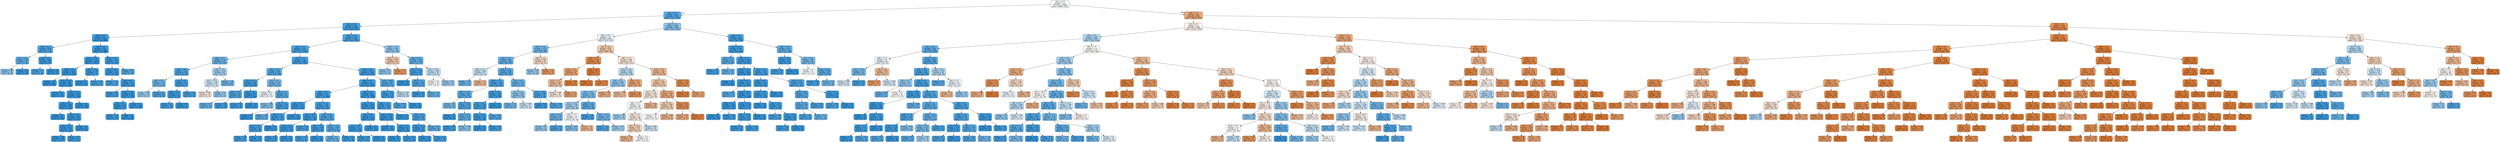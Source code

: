 digraph Tree {
node [shape=box, style="filled, rounded", color="black", fontname=helvetica] ;
edge [fontname=helvetica] ;
0 [label="X[2] <= 0.5\nentropy = 1.0\nsamples = 14000\nvalue = [6969, 7031]", fillcolor="#fdfeff"] ;
1 [label="X[5] <= 0.5\nentropy = 0.55\nsamples = 5724\nvalue = [721, 5003]", fillcolor="#56abe9"] ;
0 -> 1 [labeldistance=2.5, labelangle=45, headlabel="True"] ;
2 [label="X[0] <= 0.5\nentropy = 0.28\nsamples = 3860\nvalue = [189, 3671]", fillcolor="#43a2e6"] ;
1 -> 2 ;
3 [label="X[3] <= 5.5\nentropy = 0.1\nsamples = 2018\nvalue = [26, 1992]", fillcolor="#3c9ee5"] ;
2 -> 3 ;
4 [label="X[6] <= 0.5\nentropy = 0.46\nsamples = 114\nvalue = [11, 103]", fillcolor="#4ea7e8"] ;
3 -> 4 ;
5 [label="X[7] <= 0.5\nentropy = 0.64\nsamples = 55\nvalue = [9, 46]", fillcolor="#60b0ea"] ;
4 -> 5 ;
6 [label="entropy = 0.89\nsamples = 26\nvalue = [8, 18]", fillcolor="#91c9f1"] ;
5 -> 6 ;
7 [label="entropy = 0.22\nsamples = 29\nvalue = [1, 28]", fillcolor="#40a0e6"] ;
5 -> 7 ;
8 [label="X[9] <= 0.5\nentropy = 0.21\nsamples = 59\nvalue = [2, 57]", fillcolor="#40a0e6"] ;
4 -> 8 ;
9 [label="entropy = 0.5\nsamples = 18\nvalue = [2, 16]", fillcolor="#52a9e8"] ;
8 -> 9 ;
10 [label="entropy = 0.0\nsamples = 41\nvalue = [0, 41]", fillcolor="#399de5"] ;
8 -> 10 ;
11 [label="X[8] <= 3.5\nentropy = 0.07\nsamples = 1904\nvalue = [15, 1889]", fillcolor="#3b9ee5"] ;
3 -> 11 ;
12 [label="X[3] <= 21.5\nentropy = 0.04\nsamples = 1634\nvalue = [7, 1627]", fillcolor="#3a9de5"] ;
11 -> 12 ;
13 [label="X[8] <= 0.5\nentropy = 0.03\nsamples = 1561\nvalue = [5, 1556]", fillcolor="#3a9de5"] ;
12 -> 13 ;
14 [label="entropy = 0.0\nsamples = 680\nvalue = [0, 680]", fillcolor="#399de5"] ;
13 -> 14 ;
15 [label="X[10] <= 0.5\nentropy = 0.05\nsamples = 881\nvalue = [5, 876]", fillcolor="#3a9ee5"] ;
13 -> 15 ;
16 [label="entropy = 0.0\nsamples = 176\nvalue = [0, 176]", fillcolor="#399de5"] ;
15 -> 16 ;
17 [label="X[10] <= 3.5\nentropy = 0.06\nsamples = 705\nvalue = [5, 700]", fillcolor="#3a9ee5"] ;
15 -> 17 ;
18 [label="X[3] <= 9.5\nentropy = 0.08\nsamples = 536\nvalue = [5, 531]", fillcolor="#3b9ee5"] ;
17 -> 18 ;
19 [label="entropy = 0.0\nsamples = 106\nvalue = [0, 106]", fillcolor="#399de5"] ;
18 -> 19 ;
20 [label="X[3] <= 18.5\nentropy = 0.09\nsamples = 430\nvalue = [5, 425]", fillcolor="#3b9ee5"] ;
18 -> 20 ;
21 [label="X[3] <= 16.5\nentropy = 0.11\nsamples = 337\nvalue = [5, 332]", fillcolor="#3c9ee5"] ;
20 -> 21 ;
22 [label="entropy = 0.09\nsamples = 280\nvalue = [3, 277]", fillcolor="#3b9ee5"] ;
21 -> 22 ;
23 [label="entropy = 0.22\nsamples = 57\nvalue = [2, 55]", fillcolor="#40a1e6"] ;
21 -> 23 ;
24 [label="entropy = 0.0\nsamples = 93\nvalue = [0, 93]", fillcolor="#399de5"] ;
20 -> 24 ;
25 [label="entropy = 0.0\nsamples = 169\nvalue = [0, 169]", fillcolor="#399de5"] ;
17 -> 25 ;
26 [label="X[1] <= 1.5\nentropy = 0.18\nsamples = 73\nvalue = [2, 71]", fillcolor="#3fa0e6"] ;
12 -> 26 ;
27 [label="entropy = 0.0\nsamples = 51\nvalue = [0, 51]", fillcolor="#399de5"] ;
26 -> 27 ;
28 [label="entropy = 0.44\nsamples = 22\nvalue = [2, 20]", fillcolor="#4da7e8"] ;
26 -> 28 ;
29 [label="X[10] <= 5.5\nentropy = 0.19\nsamples = 270\nvalue = [8, 262]", fillcolor="#3fa0e6"] ;
11 -> 29 ;
30 [label="X[1] <= 0.5\nentropy = 0.14\nsamples = 249\nvalue = [5, 244]", fillcolor="#3d9fe6"] ;
29 -> 30 ;
31 [label="entropy = 0.44\nsamples = 22\nvalue = [2, 20]", fillcolor="#4da7e8"] ;
30 -> 31 ;
32 [label="X[3] <= 8.5\nentropy = 0.1\nsamples = 227\nvalue = [3, 224]", fillcolor="#3c9ee5"] ;
30 -> 32 ;
33 [label="entropy = 0.33\nsamples = 33\nvalue = [2, 31]", fillcolor="#46a3e7"] ;
32 -> 33 ;
34 [label="X[10] <= 0.5\nentropy = 0.05\nsamples = 194\nvalue = [1, 193]", fillcolor="#3a9ee5"] ;
32 -> 34 ;
35 [label="X[8] <= 4.5\nentropy = 0.13\nsamples = 58\nvalue = [1, 57]", fillcolor="#3c9fe5"] ;
34 -> 35 ;
36 [label="entropy = 0.29\nsamples = 20\nvalue = [1, 19]", fillcolor="#43a2e6"] ;
35 -> 36 ;
37 [label="entropy = 0.0\nsamples = 38\nvalue = [0, 38]", fillcolor="#399de5"] ;
35 -> 37 ;
38 [label="entropy = 0.0\nsamples = 136\nvalue = [0, 136]", fillcolor="#399de5"] ;
34 -> 38 ;
39 [label="entropy = 0.59\nsamples = 21\nvalue = [3, 18]", fillcolor="#5aade9"] ;
29 -> 39 ;
40 [label="X[10] <= 4.5\nentropy = 0.43\nsamples = 1842\nvalue = [163, 1679]", fillcolor="#4ca7e8"] ;
2 -> 40 ;
41 [label="X[1] <= 0.5\nentropy = 0.35\nsamples = 1674\nvalue = [111, 1563]", fillcolor="#47a4e7"] ;
40 -> 41 ;
42 [label="X[8] <= 1.5\nentropy = 0.72\nsamples = 176\nvalue = [35, 141]", fillcolor="#6ab5eb"] ;
41 -> 42 ;
43 [label="X[3] <= 9.5\nentropy = 0.49\nsamples = 111\nvalue = [12, 99]", fillcolor="#51a9e8"] ;
42 -> 43 ;
44 [label="X[9] <= 0.5\nentropy = 0.76\nsamples = 36\nvalue = [8, 28]", fillcolor="#72b9ec"] ;
43 -> 44 ;
45 [label="entropy = 0.92\nsamples = 18\nvalue = [6, 12]", fillcolor="#9ccef2"] ;
44 -> 45 ;
46 [label="entropy = 0.5\nsamples = 18\nvalue = [2, 16]", fillcolor="#52a9e8"] ;
44 -> 46 ;
47 [label="X[4] <= 0.5\nentropy = 0.3\nsamples = 75\nvalue = [4, 71]", fillcolor="#44a3e6"] ;
43 -> 47 ;
48 [label="X[9] <= 0.5\nentropy = 0.17\nsamples = 40\nvalue = [1, 39]", fillcolor="#3ea0e6"] ;
47 -> 48 ;
49 [label="entropy = 0.3\nsamples = 19\nvalue = [1, 18]", fillcolor="#44a2e6"] ;
48 -> 49 ;
50 [label="entropy = 0.0\nsamples = 21\nvalue = [0, 21]", fillcolor="#399de5"] ;
48 -> 50 ;
51 [label="entropy = 0.42\nsamples = 35\nvalue = [3, 32]", fillcolor="#4ca6e7"] ;
47 -> 51 ;
52 [label="X[6] <= 0.5\nentropy = 0.94\nsamples = 65\nvalue = [23, 42]", fillcolor="#a5d3f3"] ;
42 -> 52 ;
53 [label="X[3] <= 14.5\nentropy = 0.99\nsamples = 39\nvalue = [17, 22]", fillcolor="#d2e9f9"] ;
52 -> 53 ;
54 [label="entropy = 0.99\nsamples = 20\nvalue = [11, 9]", fillcolor="#fae8db"] ;
53 -> 54 ;
55 [label="entropy = 0.9\nsamples = 19\nvalue = [6, 13]", fillcolor="#94caf1"] ;
53 -> 55 ;
56 [label="entropy = 0.78\nsamples = 26\nvalue = [6, 20]", fillcolor="#74baed"] ;
52 -> 56 ;
57 [label="X[3] <= 7.5\nentropy = 0.29\nsamples = 1498\nvalue = [76, 1422]", fillcolor="#44a2e6"] ;
41 -> 57 ;
58 [label="X[8] <= 1.5\nentropy = 0.56\nsamples = 213\nvalue = [28, 185]", fillcolor="#57ace9"] ;
57 -> 58 ;
59 [label="X[7] <= 0.5\nentropy = 0.34\nsamples = 128\nvalue = [8, 120]", fillcolor="#46a4e7"] ;
58 -> 59 ;
60 [label="X[6] <= 0.5\nentropy = 0.51\nsamples = 61\nvalue = [7, 54]", fillcolor="#53aae8"] ;
59 -> 60 ;
61 [label="entropy = 0.71\nsamples = 26\nvalue = [5, 21]", fillcolor="#68b4eb"] ;
60 -> 61 ;
62 [label="entropy = 0.32\nsamples = 35\nvalue = [2, 33]", fillcolor="#45a3e7"] ;
60 -> 62 ;
63 [label="X[3] <= 3.5\nentropy = 0.11\nsamples = 67\nvalue = [1, 66]", fillcolor="#3c9ee5"] ;
59 -> 63 ;
64 [label="entropy = 0.29\nsamples = 20\nvalue = [1, 19]", fillcolor="#43a2e6"] ;
63 -> 64 ;
65 [label="entropy = 0.0\nsamples = 47\nvalue = [0, 47]", fillcolor="#399de5"] ;
63 -> 65 ;
66 [label="X[3] <= 3.5\nentropy = 0.79\nsamples = 85\nvalue = [20, 65]", fillcolor="#76bbed"] ;
58 -> 66 ;
67 [label="entropy = 1.0\nsamples = 23\nvalue = [11, 12]", fillcolor="#eff7fd"] ;
66 -> 67 ;
68 [label="X[8] <= 2.5\nentropy = 0.6\nsamples = 62\nvalue = [9, 53]", fillcolor="#5baee9"] ;
66 -> 68 ;
69 [label="entropy = 0.86\nsamples = 21\nvalue = [6, 15]", fillcolor="#88c4ef"] ;
68 -> 69 ;
70 [label="X[8] <= 4.5\nentropy = 0.38\nsamples = 41\nvalue = [3, 38]", fillcolor="#49a5e7"] ;
68 -> 70 ;
71 [label="entropy = 0.0\nsamples = 23\nvalue = [0, 23]", fillcolor="#399de5"] ;
70 -> 71 ;
72 [label="entropy = 0.65\nsamples = 18\nvalue = [3, 15]", fillcolor="#61b1ea"] ;
70 -> 72 ;
73 [label="X[0] <= 3.5\nentropy = 0.23\nsamples = 1285\nvalue = [48, 1237]", fillcolor="#41a1e6"] ;
57 -> 73 ;
74 [label="X[6] <= 0.5\nentropy = 0.2\nsamples = 1195\nvalue = [36, 1159]", fillcolor="#3fa0e6"] ;
73 -> 74 ;
75 [label="X[8] <= 0.5\nentropy = 0.28\nsamples = 515\nvalue = [25, 490]", fillcolor="#43a2e6"] ;
74 -> 75 ;
76 [label="X[4] <= 0.5\nentropy = 0.16\nsamples = 214\nvalue = [5, 209]", fillcolor="#3e9fe6"] ;
75 -> 76 ;
77 [label="X[0] <= 2.5\nentropy = 0.26\nsamples = 112\nvalue = [5, 107]", fillcolor="#42a2e6"] ;
76 -> 77 ;
78 [label="X[3] <= 16.5\nentropy = 0.31\nsamples = 90\nvalue = [5, 85]", fillcolor="#45a3e7"] ;
77 -> 78 ;
79 [label="entropy = 0.38\nsamples = 55\nvalue = [4, 51]", fillcolor="#49a5e7"] ;
78 -> 79 ;
80 [label="entropy = 0.19\nsamples = 35\nvalue = [1, 34]", fillcolor="#3fa0e6"] ;
78 -> 80 ;
81 [label="entropy = 0.0\nsamples = 22\nvalue = [0, 22]", fillcolor="#399de5"] ;
77 -> 81 ;
82 [label="entropy = 0.0\nsamples = 102\nvalue = [0, 102]", fillcolor="#399de5"] ;
76 -> 82 ;
83 [label="X[10] <= 1.5\nentropy = 0.35\nsamples = 301\nvalue = [20, 281]", fillcolor="#47a4e7"] ;
75 -> 83 ;
84 [label="X[3] <= 19.5\nentropy = 0.19\nsamples = 138\nvalue = [4, 134]", fillcolor="#3fa0e6"] ;
83 -> 84 ;
85 [label="X[9] <= 0.5\nentropy = 0.13\nsamples = 112\nvalue = [2, 110]", fillcolor="#3d9fe5"] ;
84 -> 85 ;
86 [label="entropy = 0.25\nsamples = 49\nvalue = [2, 47]", fillcolor="#41a1e6"] ;
85 -> 86 ;
87 [label="entropy = 0.0\nsamples = 63\nvalue = [0, 63]", fillcolor="#399de5"] ;
85 -> 87 ;
88 [label="entropy = 0.39\nsamples = 26\nvalue = [2, 24]", fillcolor="#49a5e7"] ;
84 -> 88 ;
89 [label="X[0] <= 1.5\nentropy = 0.46\nsamples = 163\nvalue = [16, 147]", fillcolor="#4fa8e8"] ;
83 -> 89 ;
90 [label="X[9] <= 0.5\nentropy = 0.26\nsamples = 70\nvalue = [3, 67]", fillcolor="#42a1e6"] ;
89 -> 90 ;
91 [label="entropy = 0.42\nsamples = 35\nvalue = [3, 32]", fillcolor="#4ca6e7"] ;
90 -> 91 ;
92 [label="entropy = 0.0\nsamples = 35\nvalue = [0, 35]", fillcolor="#399de5"] ;
90 -> 92 ;
93 [label="X[10] <= 3.5\nentropy = 0.58\nsamples = 93\nvalue = [13, 80]", fillcolor="#59ade9"] ;
89 -> 93 ;
94 [label="entropy = 0.7\nsamples = 63\nvalue = [12, 51]", fillcolor="#68b4eb"] ;
93 -> 94 ;
95 [label="entropy = 0.21\nsamples = 30\nvalue = [1, 29]", fillcolor="#40a0e6"] ;
93 -> 95 ;
96 [label="X[0] <= 2.5\nentropy = 0.12\nsamples = 680\nvalue = [11, 669]", fillcolor="#3c9fe5"] ;
74 -> 96 ;
97 [label="X[7] <= 0.5\nentropy = 0.06\nsamples = 532\nvalue = [4, 528]", fillcolor="#3b9ee5"] ;
96 -> 97 ;
98 [label="X[4] <= 0.5\nentropy = 0.1\nsamples = 220\nvalue = [3, 217]", fillcolor="#3c9ee5"] ;
97 -> 98 ;
99 [label="X[0] <= 1.5\nentropy = 0.17\nsamples = 118\nvalue = [3, 115]", fillcolor="#3ea0e6"] ;
98 -> 99 ;
100 [label="entropy = 0.26\nsamples = 67\nvalue = [3, 64]", fillcolor="#42a2e6"] ;
99 -> 100 ;
101 [label="entropy = 0.0\nsamples = 51\nvalue = [0, 51]", fillcolor="#399de5"] ;
99 -> 101 ;
102 [label="entropy = 0.0\nsamples = 102\nvalue = [0, 102]", fillcolor="#399de5"] ;
98 -> 102 ;
103 [label="X[3] <= 18.5\nentropy = 0.03\nsamples = 312\nvalue = [1, 311]", fillcolor="#3a9de5"] ;
97 -> 103 ;
104 [label="entropy = 0.0\nsamples = 231\nvalue = [0, 231]", fillcolor="#399de5"] ;
103 -> 104 ;
105 [label="X[8] <= 1.5\nentropy = 0.1\nsamples = 81\nvalue = [1, 80]", fillcolor="#3b9ee5"] ;
103 -> 105 ;
106 [label="entropy = 0.0\nsamples = 57\nvalue = [0, 57]", fillcolor="#399de5"] ;
105 -> 106 ;
107 [label="entropy = 0.25\nsamples = 24\nvalue = [1, 23]", fillcolor="#42a1e6"] ;
105 -> 107 ;
108 [label="X[10] <= 1.5\nentropy = 0.27\nsamples = 148\nvalue = [7, 141]", fillcolor="#43a2e6"] ;
96 -> 108 ;
109 [label="entropy = 0.0\nsamples = 67\nvalue = [0, 67]", fillcolor="#399de5"] ;
108 -> 109 ;
110 [label="X[4] <= 0.5\nentropy = 0.42\nsamples = 81\nvalue = [7, 74]", fillcolor="#4ca6e7"] ;
108 -> 110 ;
111 [label="X[8] <= 1.5\nentropy = 0.15\nsamples = 47\nvalue = [1, 46]", fillcolor="#3d9fe6"] ;
110 -> 111 ;
112 [label="entropy = 0.0\nsamples = 29\nvalue = [0, 29]", fillcolor="#399de5"] ;
111 -> 112 ;
113 [label="entropy = 0.31\nsamples = 18\nvalue = [1, 17]", fillcolor="#45a3e7"] ;
111 -> 113 ;
114 [label="entropy = 0.67\nsamples = 34\nvalue = [6, 28]", fillcolor="#63b2eb"] ;
110 -> 114 ;
115 [label="X[3] <= 18.5\nentropy = 0.57\nsamples = 90\nvalue = [12, 78]", fillcolor="#57ace9"] ;
73 -> 115 ;
116 [label="X[7] <= 0.5\nentropy = 0.32\nsamples = 70\nvalue = [4, 66]", fillcolor="#45a3e7"] ;
115 -> 116 ;
117 [label="entropy = 0.54\nsamples = 32\nvalue = [4, 28]", fillcolor="#55abe9"] ;
116 -> 117 ;
118 [label="entropy = 0.0\nsamples = 38\nvalue = [0, 38]", fillcolor="#399de5"] ;
116 -> 118 ;
119 [label="entropy = 0.97\nsamples = 20\nvalue = [8, 12]", fillcolor="#bddef6"] ;
115 -> 119 ;
120 [label="X[10] <= 5.5\nentropy = 0.89\nsamples = 168\nvalue = [52, 116]", fillcolor="#92c9f1"] ;
40 -> 120 ;
121 [label="X[0] <= 1.5\nentropy = 0.96\nsamples = 50\nvalue = [31, 19]", fillcolor="#f5ceb2"] ;
120 -> 121 ;
122 [label="entropy = 0.9\nsamples = 19\nvalue = [6, 13]", fillcolor="#94caf1"] ;
121 -> 122 ;
123 [label="entropy = 0.71\nsamples = 31\nvalue = [25, 6]", fillcolor="#eb9f69"] ;
121 -> 123 ;
124 [label="X[8] <= 2.5\nentropy = 0.68\nsamples = 118\nvalue = [21, 97]", fillcolor="#64b2eb"] ;
120 -> 124 ;
125 [label="X[8] <= 0.5\nentropy = 0.38\nsamples = 82\nvalue = [6, 76]", fillcolor="#49a5e7"] ;
124 -> 125 ;
126 [label="entropy = 0.0\nsamples = 33\nvalue = [0, 33]", fillcolor="#399de5"] ;
125 -> 126 ;
127 [label="X[0] <= 1.5\nentropy = 0.54\nsamples = 49\nvalue = [6, 43]", fillcolor="#55abe9"] ;
125 -> 127 ;
128 [label="entropy = 0.25\nsamples = 24\nvalue = [1, 23]", fillcolor="#42a1e6"] ;
127 -> 128 ;
129 [label="entropy = 0.72\nsamples = 25\nvalue = [5, 20]", fillcolor="#6ab6ec"] ;
127 -> 129 ;
130 [label="X[3] <= 10.5\nentropy = 0.98\nsamples = 36\nvalue = [15, 21]", fillcolor="#c6e3f8"] ;
124 -> 130 ;
131 [label="entropy = 1.0\nsamples = 18\nvalue = [9, 9]", fillcolor="#ffffff"] ;
130 -> 131 ;
132 [label="entropy = 0.92\nsamples = 18\nvalue = [6, 12]", fillcolor="#9ccef2"] ;
130 -> 132 ;
133 [label="X[6] <= 2.5\nentropy = 0.86\nsamples = 1864\nvalue = [532, 1332]", fillcolor="#88c4ef"] ;
1 -> 133 ;
134 [label="X[0] <= 0.5\nentropy = 1.0\nsamples = 1011\nvalue = [478, 533]", fillcolor="#ebf5fc"] ;
133 -> 134 ;
135 [label="X[10] <= 4.5\nentropy = 0.78\nsamples = 398\nvalue = [93, 305]", fillcolor="#75bbed"] ;
134 -> 135 ;
136 [label="X[3] <= 7.5\nentropy = 0.69\nsamples = 348\nvalue = [64, 284]", fillcolor="#66b3eb"] ;
135 -> 136 ;
137 [label="X[8] <= 1.5\nentropy = 0.98\nsamples = 57\nvalue = [24, 33]", fillcolor="#c9e4f8"] ;
136 -> 137 ;
138 [label="entropy = 0.76\nsamples = 32\nvalue = [7, 25]", fillcolor="#70b8ec"] ;
137 -> 138 ;
139 [label="entropy = 0.9\nsamples = 25\nvalue = [17, 8]", fillcolor="#f1bc96"] ;
137 -> 139 ;
140 [label="X[8] <= 1.5\nentropy = 0.58\nsamples = 291\nvalue = [40, 251]", fillcolor="#59ade9"] ;
136 -> 140 ;
141 [label="X[10] <= 1.5\nentropy = 0.46\nsamples = 184\nvalue = [18, 166]", fillcolor="#4ea8e8"] ;
140 -> 141 ;
142 [label="X[3] <= 11.5\nentropy = 0.61\nsamples = 86\nvalue = [13, 73]", fillcolor="#5caeea"] ;
141 -> 142 ;
143 [label="entropy = 0.8\nsamples = 25\nvalue = [6, 19]", fillcolor="#78bced"] ;
142 -> 143 ;
144 [label="X[3] <= 13.5\nentropy = 0.51\nsamples = 61\nvalue = [7, 54]", fillcolor="#53aae8"] ;
142 -> 144 ;
145 [label="entropy = 0.0\nsamples = 20\nvalue = [0, 20]", fillcolor="#399de5"] ;
144 -> 145 ;
146 [label="X[4] <= 0.5\nentropy = 0.66\nsamples = 41\nvalue = [7, 34]", fillcolor="#62b1ea"] ;
144 -> 146 ;
147 [label="entropy = 0.28\nsamples = 21\nvalue = [1, 20]", fillcolor="#43a2e6"] ;
146 -> 147 ;
148 [label="entropy = 0.88\nsamples = 20\nvalue = [6, 14]", fillcolor="#8ec7f0"] ;
146 -> 148 ;
149 [label="X[8] <= 0.5\nentropy = 0.29\nsamples = 98\nvalue = [5, 93]", fillcolor="#44a2e6"] ;
141 -> 149 ;
150 [label="X[4] <= 0.5\nentropy = 0.38\nsamples = 68\nvalue = [5, 63]", fillcolor="#49a5e7"] ;
149 -> 150 ;
151 [label="X[1] <= 1.5\nentropy = 0.17\nsamples = 39\nvalue = [1, 38]", fillcolor="#3ea0e6"] ;
150 -> 151 ;
152 [label="entropy = 0.0\nsamples = 21\nvalue = [0, 21]", fillcolor="#399de5"] ;
151 -> 152 ;
153 [label="entropy = 0.31\nsamples = 18\nvalue = [1, 17]", fillcolor="#45a3e7"] ;
151 -> 153 ;
154 [label="entropy = 0.58\nsamples = 29\nvalue = [4, 25]", fillcolor="#59ade9"] ;
150 -> 154 ;
155 [label="entropy = 0.0\nsamples = 30\nvalue = [0, 30]", fillcolor="#399de5"] ;
149 -> 155 ;
156 [label="X[4] <= 0.5\nentropy = 0.73\nsamples = 107\nvalue = [22, 85]", fillcolor="#6cb6ec"] ;
140 -> 156 ;
157 [label="X[1] <= 1.5\nentropy = 0.89\nsamples = 56\nvalue = [17, 39]", fillcolor="#8fc8f0"] ;
156 -> 157 ;
158 [label="entropy = 0.78\nsamples = 35\nvalue = [8, 27]", fillcolor="#74baed"] ;
157 -> 158 ;
159 [label="entropy = 0.99\nsamples = 21\nvalue = [9, 12]", fillcolor="#cee6f8"] ;
157 -> 159 ;
160 [label="X[3] <= 13.5\nentropy = 0.46\nsamples = 51\nvalue = [5, 46]", fillcolor="#4fa8e8"] ;
156 -> 160 ;
161 [label="entropy = 0.29\nsamples = 20\nvalue = [1, 19]", fillcolor="#43a2e6"] ;
160 -> 161 ;
162 [label="entropy = 0.55\nsamples = 31\nvalue = [4, 27]", fillcolor="#56ace9"] ;
160 -> 162 ;
163 [label="X[8] <= 1.5\nentropy = 0.98\nsamples = 50\nvalue = [29, 21]", fillcolor="#f8dcc8"] ;
135 -> 163 ;
164 [label="entropy = 0.92\nsamples = 24\nvalue = [8, 16]", fillcolor="#9ccef2"] ;
163 -> 164 ;
165 [label="entropy = 0.71\nsamples = 26\nvalue = [21, 5]", fillcolor="#eb9f68"] ;
163 -> 165 ;
166 [label="X[3] <= 6.5\nentropy = 0.95\nsamples = 613\nvalue = [385, 228]", fillcolor="#f4ccae"] ;
134 -> 166 ;
167 [label="X[8] <= 1.5\nentropy = 0.52\nsamples = 138\nvalue = [122, 16]", fillcolor="#e89253"] ;
166 -> 167 ;
168 [label="X[0] <= 2.5\nentropy = 0.78\nsamples = 61\nvalue = [47, 14]", fillcolor="#eda774"] ;
167 -> 168 ;
169 [label="X[10] <= 2.5\nentropy = 0.93\nsamples = 38\nvalue = [25, 13]", fillcolor="#f3c3a0"] ;
168 -> 169 ;
170 [label="entropy = 0.99\nsamples = 20\nvalue = [11, 9]", fillcolor="#fae8db"] ;
169 -> 170 ;
171 [label="entropy = 0.76\nsamples = 18\nvalue = [14, 4]", fillcolor="#eca572"] ;
169 -> 171 ;
172 [label="entropy = 0.26\nsamples = 23\nvalue = [22, 1]", fillcolor="#e68742"] ;
168 -> 172 ;
173 [label="X[3] <= 4.5\nentropy = 0.17\nsamples = 77\nvalue = [75, 2]", fillcolor="#e6843e"] ;
167 -> 173 ;
174 [label="entropy = 0.0\nsamples = 54\nvalue = [54, 0]", fillcolor="#e58139"] ;
173 -> 174 ;
175 [label="entropy = 0.43\nsamples = 23\nvalue = [21, 2]", fillcolor="#e78d4c"] ;
173 -> 175 ;
176 [label="X[8] <= 1.5\nentropy = 0.99\nsamples = 475\nvalue = [263, 212]", fillcolor="#fae7d9"] ;
166 -> 176 ;
177 [label="X[10] <= 4.5\nentropy = 0.97\nsamples = 208\nvalue = [82, 126]", fillcolor="#baddf6"] ;
176 -> 177 ;
178 [label="X[0] <= 3.5\nentropy = 0.89\nsamples = 167\nvalue = [51, 116]", fillcolor="#90c8f0"] ;
177 -> 178 ;
179 [label="X[4] <= 0.5\nentropy = 0.82\nsamples = 149\nvalue = [38, 111]", fillcolor="#7dbfee"] ;
178 -> 179 ;
180 [label="X[3] <= 14.5\nentropy = 0.94\nsamples = 74\nvalue = [26, 48]", fillcolor="#a4d2f3"] ;
179 -> 180 ;
181 [label="X[3] <= 12.5\nentropy = 0.75\nsamples = 37\nvalue = [8, 29]", fillcolor="#70b8ec"] ;
180 -> 181 ;
182 [label="entropy = 0.9\nsamples = 19\nvalue = [6, 13]", fillcolor="#94caf1"] ;
181 -> 182 ;
183 [label="entropy = 0.5\nsamples = 18\nvalue = [2, 16]", fillcolor="#52a9e8"] ;
181 -> 183 ;
184 [label="X[0] <= 1.5\nentropy = 1.0\nsamples = 37\nvalue = [18, 19]", fillcolor="#f5fafe"] ;
180 -> 184 ;
185 [label="entropy = 0.85\nsamples = 18\nvalue = [5, 13]", fillcolor="#85c3ef"] ;
184 -> 185 ;
186 [label="entropy = 0.9\nsamples = 19\nvalue = [13, 6]", fillcolor="#f1bb94"] ;
184 -> 186 ;
187 [label="X[10] <= 1.5\nentropy = 0.63\nsamples = 75\nvalue = [12, 63]", fillcolor="#5fb0ea"] ;
179 -> 187 ;
188 [label="entropy = 0.35\nsamples = 30\nvalue = [2, 28]", fillcolor="#47a4e7"] ;
187 -> 188 ;
189 [label="X[3] <= 12.5\nentropy = 0.76\nsamples = 45\nvalue = [10, 35]", fillcolor="#72b9ec"] ;
187 -> 189 ;
190 [label="entropy = 0.53\nsamples = 25\nvalue = [3, 22]", fillcolor="#54aae9"] ;
189 -> 190 ;
191 [label="entropy = 0.93\nsamples = 20\nvalue = [7, 13]", fillcolor="#a4d2f3"] ;
189 -> 191 ;
192 [label="entropy = 0.85\nsamples = 18\nvalue = [13, 5]", fillcolor="#efb185"] ;
178 -> 192 ;
193 [label="X[8] <= 0.5\nentropy = 0.8\nsamples = 41\nvalue = [31, 10]", fillcolor="#edaa79"] ;
177 -> 193 ;
194 [label="entropy = 0.92\nsamples = 21\nvalue = [14, 7]", fillcolor="#f2c09c"] ;
193 -> 194 ;
195 [label="entropy = 0.61\nsamples = 20\nvalue = [17, 3]", fillcolor="#ea975c"] ;
193 -> 195 ;
196 [label="X[10] <= 4.5\nentropy = 0.91\nsamples = 267\nvalue = [181, 86]", fillcolor="#f1bd97"] ;
176 -> 196 ;
197 [label="X[0] <= 2.5\nentropy = 0.95\nsamples = 212\nvalue = [133, 79]", fillcolor="#f4ccaf"] ;
196 -> 197 ;
198 [label="X[3] <= 17.5\nentropy = 0.99\nsamples = 118\nvalue = [64, 54]", fillcolor="#fbebe0"] ;
197 -> 198 ;
199 [label="X[8] <= 2.5\nentropy = 1.0\nsamples = 89\nvalue = [44, 45]", fillcolor="#fbfdfe"] ;
198 -> 199 ;
200 [label="entropy = 0.93\nsamples = 20\nvalue = [7, 13]", fillcolor="#a4d2f3"] ;
199 -> 200 ;
201 [label="X[8] <= 4.5\nentropy = 1.0\nsamples = 69\nvalue = [37, 32]", fillcolor="#fbeee4"] ;
199 -> 201 ;
202 [label="X[3] <= 12.5\nentropy = 0.97\nsamples = 43\nvalue = [26, 17]", fillcolor="#f6d3ba"] ;
201 -> 202 ;
203 [label="entropy = 0.89\nsamples = 23\nvalue = [16, 7]", fillcolor="#f0b890"] ;
202 -> 203 ;
204 [label="entropy = 1.0\nsamples = 20\nvalue = [10, 10]", fillcolor="#ffffff"] ;
202 -> 204 ;
205 [label="entropy = 0.98\nsamples = 26\nvalue = [11, 15]", fillcolor="#cae5f8"] ;
201 -> 205 ;
206 [label="entropy = 0.89\nsamples = 29\nvalue = [20, 9]", fillcolor="#f1ba92"] ;
198 -> 206 ;
207 [label="X[1] <= 1.5\nentropy = 0.84\nsamples = 94\nvalue = [69, 25]", fillcolor="#eeaf81"] ;
197 -> 207 ;
208 [label="X[4] <= 0.5\nentropy = 0.96\nsamples = 49\nvalue = [30, 19]", fillcolor="#f5d1b6"] ;
207 -> 208 ;
209 [label="entropy = 1.0\nsamples = 20\nvalue = [10, 10]", fillcolor="#ffffff"] ;
208 -> 209 ;
210 [label="entropy = 0.89\nsamples = 29\nvalue = [20, 9]", fillcolor="#f1ba92"] ;
208 -> 210 ;
211 [label="X[3] <= 13.5\nentropy = 0.57\nsamples = 45\nvalue = [39, 6]", fillcolor="#e99457"] ;
207 -> 211 ;
212 [label="entropy = 0.85\nsamples = 18\nvalue = [13, 5]", fillcolor="#efb185"] ;
211 -> 212 ;
213 [label="entropy = 0.23\nsamples = 27\nvalue = [26, 1]", fillcolor="#e68641"] ;
211 -> 213 ;
214 [label="X[10] <= 5.5\nentropy = 0.55\nsamples = 55\nvalue = [48, 7]", fillcolor="#e99356"] ;
196 -> 214 ;
215 [label="entropy = 0.21\nsamples = 30\nvalue = [29, 1]", fillcolor="#e68540"] ;
214 -> 215 ;
216 [label="entropy = 0.8\nsamples = 25\nvalue = [19, 6]", fillcolor="#eda978"] ;
214 -> 216 ;
217 [label="X[0] <= 2.5\nentropy = 0.34\nsamples = 853\nvalue = [54, 799]", fillcolor="#46a4e7"] ;
133 -> 217 ;
218 [label="X[3] <= 6.5\nentropy = 0.26\nsamples = 721\nvalue = [31, 690]", fillcolor="#42a1e6"] ;
217 -> 218 ;
219 [label="X[3] <= 3.5\nentropy = 0.6\nsamples = 62\nvalue = [9, 53]", fillcolor="#5baee9"] ;
218 -> 219 ;
220 [label="entropy = 0.37\nsamples = 28\nvalue = [2, 26]", fillcolor="#48a5e7"] ;
219 -> 220 ;
221 [label="entropy = 0.73\nsamples = 34\nvalue = [7, 27]", fillcolor="#6cb6ec"] ;
219 -> 221 ;
222 [label="X[8] <= 1.5\nentropy = 0.21\nsamples = 659\nvalue = [22, 637]", fillcolor="#40a0e6"] ;
218 -> 222 ;
223 [label="X[10] <= 1.5\nentropy = 0.11\nsamples = 398\nvalue = [6, 392]", fillcolor="#3c9ee5"] ;
222 -> 223 ;
224 [label="entropy = 0.0\nsamples = 166\nvalue = [0, 166]", fillcolor="#399de5"] ;
223 -> 224 ;
225 [label="X[3] <= 8.5\nentropy = 0.17\nsamples = 232\nvalue = [6, 226]", fillcolor="#3ea0e6"] ;
223 -> 225 ;
226 [label="entropy = 0.61\nsamples = 20\nvalue = [3, 17]", fillcolor="#5caeea"] ;
225 -> 226 ;
227 [label="X[3] <= 16.5\nentropy = 0.11\nsamples = 212\nvalue = [3, 209]", fillcolor="#3c9ee5"] ;
225 -> 227 ;
228 [label="X[10] <= 4.5\nentropy = 0.06\nsamples = 138\nvalue = [1, 137]", fillcolor="#3a9ee5"] ;
227 -> 228 ;
229 [label="entropy = 0.0\nsamples = 118\nvalue = [0, 118]", fillcolor="#399de5"] ;
228 -> 229 ;
230 [label="entropy = 0.29\nsamples = 20\nvalue = [1, 19]", fillcolor="#43a2e6"] ;
228 -> 230 ;
231 [label="X[10] <= 3.5\nentropy = 0.18\nsamples = 74\nvalue = [2, 72]", fillcolor="#3ea0e6"] ;
227 -> 231 ;
232 [label="X[3] <= 19.5\nentropy = 0.26\nsamples = 45\nvalue = [2, 43]", fillcolor="#42a2e6"] ;
231 -> 232 ;
233 [label="entropy = 0.23\nsamples = 27\nvalue = [1, 26]", fillcolor="#41a1e6"] ;
232 -> 233 ;
234 [label="entropy = 0.31\nsamples = 18\nvalue = [1, 17]", fillcolor="#45a3e7"] ;
232 -> 234 ;
235 [label="entropy = 0.0\nsamples = 29\nvalue = [0, 29]", fillcolor="#399de5"] ;
231 -> 235 ;
236 [label="X[0] <= 0.5\nentropy = 0.33\nsamples = 261\nvalue = [16, 245]", fillcolor="#46a3e7"] ;
222 -> 236 ;
237 [label="X[8] <= 4.5\nentropy = 0.21\nsamples = 149\nvalue = [5, 144]", fillcolor="#40a0e6"] ;
236 -> 237 ;
238 [label="X[10] <= 0.5\nentropy = 0.27\nsamples = 109\nvalue = [5, 104]", fillcolor="#43a2e6"] ;
237 -> 238 ;
239 [label="entropy = 0.0\nsamples = 19\nvalue = [0, 19]", fillcolor="#399de5"] ;
238 -> 239 ;
240 [label="X[8] <= 2.5\nentropy = 0.31\nsamples = 90\nvalue = [5, 85]", fillcolor="#45a3e7"] ;
238 -> 240 ;
241 [label="entropy = 0.46\nsamples = 31\nvalue = [3, 28]", fillcolor="#4ea8e8"] ;
240 -> 241 ;
242 [label="X[7] <= 0.5\nentropy = 0.21\nsamples = 59\nvalue = [2, 57]", fillcolor="#40a0e6"] ;
240 -> 242 ;
243 [label="entropy = 0.35\nsamples = 30\nvalue = [2, 28]", fillcolor="#47a4e7"] ;
242 -> 243 ;
244 [label="entropy = 0.0\nsamples = 29\nvalue = [0, 29]", fillcolor="#399de5"] ;
242 -> 244 ;
245 [label="entropy = 0.0\nsamples = 40\nvalue = [0, 40]", fillcolor="#399de5"] ;
237 -> 245 ;
246 [label="X[10] <= 2.5\nentropy = 0.46\nsamples = 112\nvalue = [11, 101]", fillcolor="#4fa8e8"] ;
236 -> 246 ;
247 [label="X[3] <= 14.5\nentropy = 0.55\nsamples = 71\nvalue = [9, 62]", fillcolor="#56abe9"] ;
246 -> 247 ;
248 [label="X[3] <= 10.5\nentropy = 0.64\nsamples = 37\nvalue = [6, 31]", fillcolor="#5fb0ea"] ;
247 -> 248 ;
249 [label="entropy = 0.5\nsamples = 18\nvalue = [2, 16]", fillcolor="#52a9e8"] ;
248 -> 249 ;
250 [label="entropy = 0.74\nsamples = 19\nvalue = [4, 15]", fillcolor="#6eb7ec"] ;
248 -> 250 ;
251 [label="entropy = 0.43\nsamples = 34\nvalue = [3, 31]", fillcolor="#4ca6e8"] ;
247 -> 251 ;
252 [label="X[0] <= 1.5\nentropy = 0.28\nsamples = 41\nvalue = [2, 39]", fillcolor="#43a2e6"] ;
246 -> 252 ;
253 [label="entropy = 0.49\nsamples = 19\nvalue = [2, 17]", fillcolor="#50a9e8"] ;
252 -> 253 ;
254 [label="entropy = 0.0\nsamples = 22\nvalue = [0, 22]", fillcolor="#399de5"] ;
252 -> 254 ;
255 [label="X[8] <= 0.5\nentropy = 0.67\nsamples = 132\nvalue = [23, 109]", fillcolor="#63b2ea"] ;
217 -> 255 ;
256 [label="X[7] <= 0.5\nentropy = 0.25\nsamples = 47\nvalue = [2, 45]", fillcolor="#42a1e6"] ;
255 -> 256 ;
257 [label="entropy = 0.4\nsamples = 25\nvalue = [2, 23]", fillcolor="#4aa6e7"] ;
256 -> 257 ;
258 [label="entropy = 0.0\nsamples = 22\nvalue = [0, 22]", fillcolor="#399de5"] ;
256 -> 258 ;
259 [label="X[3] <= 8.5\nentropy = 0.81\nsamples = 85\nvalue = [21, 64]", fillcolor="#7abdee"] ;
255 -> 259 ;
260 [label="entropy = 1.0\nsamples = 22\nvalue = [11, 11]", fillcolor="#ffffff"] ;
259 -> 260 ;
261 [label="X[3] <= 14.5\nentropy = 0.63\nsamples = 63\nvalue = [10, 53]", fillcolor="#5eafea"] ;
259 -> 261 ;
262 [label="entropy = 0.36\nsamples = 29\nvalue = [2, 27]", fillcolor="#48a4e7"] ;
261 -> 262 ;
263 [label="entropy = 0.79\nsamples = 34\nvalue = [8, 26]", fillcolor="#76bbed"] ;
261 -> 263 ;
264 [label="X[6] <= 1.5\nentropy = 0.8\nsamples = 8276\nvalue = [6248, 2028]", fillcolor="#edaa79"] ;
0 -> 264 [labeldistance=2.5, labelangle=-45, headlabel="False"] ;
265 [label="X[2] <= 4.5\nentropy = 1.0\nsamples = 3248\nvalue = [1702, 1546]", fillcolor="#fdf3ed"] ;
264 -> 265 ;
266 [label="X[0] <= 0.5\nentropy = 0.95\nsamples = 1967\nvalue = [728, 1239]", fillcolor="#add7f4"] ;
265 -> 266 ;
267 [label="X[1] <= 0.5\nentropy = 0.65\nsamples = 792\nvalue = [133, 659]", fillcolor="#61b1ea"] ;
266 -> 267 ;
268 [label="X[8] <= 1.5\nentropy = 1.0\nsamples = 94\nvalue = [45, 49]", fillcolor="#eff7fd"] ;
267 -> 268 ;
269 [label="X[7] <= 0.5\nentropy = 0.79\nsamples = 42\nvalue = [10, 32]", fillcolor="#77bced"] ;
268 -> 269 ;
270 [label="entropy = 0.99\nsamples = 18\nvalue = [8, 10]", fillcolor="#d7ebfa"] ;
269 -> 270 ;
271 [label="entropy = 0.41\nsamples = 24\nvalue = [2, 22]", fillcolor="#4ba6e7"] ;
269 -> 271 ;
272 [label="X[8] <= 4.5\nentropy = 0.91\nsamples = 52\nvalue = [35, 17]", fillcolor="#f2be99"] ;
268 -> 272 ;
273 [label="entropy = 0.73\nsamples = 34\nvalue = [27, 7]", fillcolor="#eca26c"] ;
272 -> 273 ;
274 [label="entropy = 0.99\nsamples = 18\nvalue = [8, 10]", fillcolor="#d7ebfa"] ;
272 -> 274 ;
275 [label="X[10] <= 4.5\nentropy = 0.55\nsamples = 698\nvalue = [88, 610]", fillcolor="#56abe9"] ;
267 -> 275 ;
276 [label="X[3] <= 5.5\nentropy = 0.47\nsamples = 634\nvalue = [64, 570]", fillcolor="#4fa8e8"] ;
275 -> 276 ;
277 [label="X[8] <= 2.5\nentropy = 0.9\nsamples = 47\nvalue = [15, 32]", fillcolor="#96cbf1"] ;
276 -> 277 ;
278 [label="entropy = 0.69\nsamples = 27\nvalue = [5, 22]", fillcolor="#66b3eb"] ;
277 -> 278 ;
279 [label="entropy = 1.0\nsamples = 20\nvalue = [10, 10]", fillcolor="#ffffff"] ;
277 -> 279 ;
280 [label="X[8] <= 0.5\nentropy = 0.41\nsamples = 587\nvalue = [49, 538]", fillcolor="#4ba6e7"] ;
276 -> 280 ;
281 [label="X[3] <= 20.5\nentropy = 0.24\nsamples = 226\nvalue = [9, 217]", fillcolor="#41a1e6"] ;
280 -> 281 ;
282 [label="X[10] <= 1.5\nentropy = 0.14\nsamples = 199\nvalue = [4, 195]", fillcolor="#3d9fe6"] ;
281 -> 282 ;
283 [label="entropy = 0.0\nsamples = 91\nvalue = [0, 91]", fillcolor="#399de5"] ;
282 -> 283 ;
284 [label="X[10] <= 3.5\nentropy = 0.23\nsamples = 108\nvalue = [4, 104]", fillcolor="#41a1e6"] ;
282 -> 284 ;
285 [label="X[2] <= 2.5\nentropy = 0.31\nsamples = 73\nvalue = [4, 69]", fillcolor="#44a3e7"] ;
284 -> 285 ;
286 [label="entropy = 0.14\nsamples = 51\nvalue = [1, 50]", fillcolor="#3d9fe6"] ;
285 -> 286 ;
287 [label="entropy = 0.57\nsamples = 22\nvalue = [3, 19]", fillcolor="#58ace9"] ;
285 -> 287 ;
288 [label="entropy = 0.0\nsamples = 35\nvalue = [0, 35]", fillcolor="#399de5"] ;
284 -> 288 ;
289 [label="entropy = 0.69\nsamples = 27\nvalue = [5, 22]", fillcolor="#66b3eb"] ;
281 -> 289 ;
290 [label="X[9] <= 0.5\nentropy = 0.5\nsamples = 361\nvalue = [40, 321]", fillcolor="#52a9e8"] ;
280 -> 290 ;
291 [label="X[1] <= 1.5\nentropy = 0.6\nsamples = 151\nvalue = [22, 129]", fillcolor="#5baee9"] ;
290 -> 291 ;
292 [label="X[10] <= 2.5\nentropy = 0.51\nsamples = 80\nvalue = [9, 71]", fillcolor="#52a9e8"] ;
291 -> 292 ;
293 [label="X[10] <= 0.5\nentropy = 0.29\nsamples = 58\nvalue = [3, 55]", fillcolor="#44a2e6"] ;
292 -> 293 ;
294 [label="entropy = 0.57\nsamples = 22\nvalue = [3, 19]", fillcolor="#58ace9"] ;
293 -> 294 ;
295 [label="entropy = 0.0\nsamples = 36\nvalue = [0, 36]", fillcolor="#399de5"] ;
293 -> 295 ;
296 [label="entropy = 0.85\nsamples = 22\nvalue = [6, 16]", fillcolor="#83c2ef"] ;
292 -> 296 ;
297 [label="X[10] <= 2.5\nentropy = 0.69\nsamples = 71\nvalue = [13, 58]", fillcolor="#65b3eb"] ;
291 -> 297 ;
298 [label="X[4] <= 0.5\nentropy = 0.79\nsamples = 46\nvalue = [11, 35]", fillcolor="#77bced"] ;
297 -> 298 ;
299 [label="entropy = 0.62\nsamples = 26\nvalue = [4, 22]", fillcolor="#5dafea"] ;
298 -> 299 ;
300 [label="entropy = 0.93\nsamples = 20\nvalue = [7, 13]", fillcolor="#a4d2f3"] ;
298 -> 300 ;
301 [label="entropy = 0.4\nsamples = 25\nvalue = [2, 23]", fillcolor="#4aa6e7"] ;
297 -> 301 ;
302 [label="X[8] <= 4.5\nentropy = 0.42\nsamples = 210\nvalue = [18, 192]", fillcolor="#4ca6e7"] ;
290 -> 302 ;
303 [label="X[8] <= 1.5\nentropy = 0.46\nsamples = 174\nvalue = [17, 157]", fillcolor="#4ea8e8"] ;
302 -> 303 ;
304 [label="X[7] <= 0.5\nentropy = 0.32\nsamples = 87\nvalue = [5, 82]", fillcolor="#45a3e7"] ;
303 -> 304 ;
305 [label="entropy = 0.5\nsamples = 45\nvalue = [5, 40]", fillcolor="#52a9e8"] ;
304 -> 305 ;
306 [label="entropy = 0.0\nsamples = 42\nvalue = [0, 42]", fillcolor="#399de5"] ;
304 -> 306 ;
307 [label="X[8] <= 3.5\nentropy = 0.58\nsamples = 87\nvalue = [12, 75]", fillcolor="#59ade9"] ;
303 -> 307 ;
308 [label="entropy = 0.52\nsamples = 69\nvalue = [8, 61]", fillcolor="#53aae8"] ;
307 -> 308 ;
309 [label="entropy = 0.76\nsamples = 18\nvalue = [4, 14]", fillcolor="#72b9ec"] ;
307 -> 309 ;
310 [label="X[4] <= 0.5\nentropy = 0.18\nsamples = 36\nvalue = [1, 35]", fillcolor="#3fa0e6"] ;
302 -> 310 ;
311 [label="entropy = 0.0\nsamples = 18\nvalue = [0, 18]", fillcolor="#399de5"] ;
310 -> 311 ;
312 [label="entropy = 0.31\nsamples = 18\nvalue = [1, 17]", fillcolor="#45a3e7"] ;
310 -> 312 ;
313 [label="X[8] <= 0.5\nentropy = 0.95\nsamples = 64\nvalue = [24, 40]", fillcolor="#b0d8f5"] ;
275 -> 313 ;
314 [label="entropy = 0.61\nsamples = 20\nvalue = [3, 17]", fillcolor="#5caeea"] ;
313 -> 314 ;
315 [label="X[6] <= 0.5\nentropy = 1.0\nsamples = 44\nvalue = [21, 23]", fillcolor="#eef6fd"] ;
313 -> 315 ;
316 [label="entropy = 0.9\nsamples = 19\nvalue = [13, 6]", fillcolor="#f1bb94"] ;
315 -> 316 ;
317 [label="entropy = 0.9\nsamples = 25\nvalue = [8, 17]", fillcolor="#96cbf1"] ;
315 -> 317 ;
318 [label="X[8] <= 1.5\nentropy = 1.0\nsamples = 1175\nvalue = [595, 580]", fillcolor="#fefcfa"] ;
266 -> 318 ;
319 [label="X[3] <= 6.5\nentropy = 0.93\nsamples = 591\nvalue = [205, 386]", fillcolor="#a2d1f3"] ;
318 -> 319 ;
320 [label="X[3] <= 3.5\nentropy = 0.85\nsamples = 91\nvalue = [66, 25]", fillcolor="#efb184"] ;
319 -> 320 ;
321 [label="X[2] <= 2.5\nentropy = 0.6\nsamples = 48\nvalue = [41, 7]", fillcolor="#e9975b"] ;
320 -> 321 ;
322 [label="entropy = 0.86\nsamples = 25\nvalue = [18, 7]", fillcolor="#efb286"] ;
321 -> 322 ;
323 [label="entropy = 0.0\nsamples = 23\nvalue = [23, 0]", fillcolor="#e58139"] ;
321 -> 323 ;
324 [label="X[10] <= 2.5\nentropy = 0.98\nsamples = 43\nvalue = [25, 18]", fillcolor="#f8dcc8"] ;
320 -> 324 ;
325 [label="entropy = 1.0\nsamples = 23\nvalue = [11, 12]", fillcolor="#eff7fd"] ;
324 -> 325 ;
326 [label="entropy = 0.88\nsamples = 20\nvalue = [14, 6]", fillcolor="#f0b78e"] ;
324 -> 326 ;
327 [label="X[10] <= 4.5\nentropy = 0.85\nsamples = 500\nvalue = [139, 361]", fillcolor="#85c3ef"] ;
319 -> 327 ;
328 [label="X[1] <= 0.5\nentropy = 0.78\nsamples = 437\nvalue = [100, 337]", fillcolor="#74baed"] ;
327 -> 328 ;
329 [label="X[3] <= 16.5\nentropy = 1.0\nsamples = 61\nvalue = [31, 30]", fillcolor="#fefbf9"] ;
328 -> 329 ;
330 [label="X[8] <= 0.5\nentropy = 0.96\nsamples = 39\nvalue = [15, 24]", fillcolor="#b5daf5"] ;
329 -> 330 ;
331 [label="entropy = 0.9\nsamples = 19\nvalue = [6, 13]", fillcolor="#94caf1"] ;
330 -> 331 ;
332 [label="entropy = 0.99\nsamples = 20\nvalue = [9, 11]", fillcolor="#dbedfa"] ;
330 -> 332 ;
333 [label="entropy = 0.85\nsamples = 22\nvalue = [16, 6]", fillcolor="#efb083"] ;
329 -> 333 ;
334 [label="X[0] <= 3.5\nentropy = 0.69\nsamples = 376\nvalue = [69, 307]", fillcolor="#66b3eb"] ;
328 -> 334 ;
335 [label="X[8] <= 0.5\nentropy = 0.61\nsamples = 331\nvalue = [50, 281]", fillcolor="#5caeea"] ;
334 -> 335 ;
336 [label="X[6] <= 0.5\nentropy = 0.48\nsamples = 211\nvalue = [22, 189]", fillcolor="#50a8e8"] ;
335 -> 336 ;
337 [label="X[2] <= 2.5\nentropy = 0.6\nsamples = 96\nvalue = [14, 82]", fillcolor="#5baee9"] ;
336 -> 337 ;
338 [label="entropy = 0.37\nsamples = 57\nvalue = [4, 53]", fillcolor="#48a4e7"] ;
337 -> 338 ;
339 [label="entropy = 0.82\nsamples = 39\nvalue = [10, 29]", fillcolor="#7dbfee"] ;
337 -> 339 ;
340 [label="X[10] <= 0.5\nentropy = 0.36\nsamples = 115\nvalue = [8, 107]", fillcolor="#48a4e7"] ;
336 -> 340 ;
341 [label="entropy = 0.0\nsamples = 36\nvalue = [0, 36]", fillcolor="#399de5"] ;
340 -> 341 ;
342 [label="entropy = 0.47\nsamples = 79\nvalue = [8, 71]", fillcolor="#4fa8e8"] ;
340 -> 342 ;
343 [label="X[2] <= 2.5\nentropy = 0.78\nsamples = 120\nvalue = [28, 92]", fillcolor="#75bbed"] ;
335 -> 343 ;
344 [label="X[6] <= 0.5\nentropy = 0.62\nsamples = 72\nvalue = [11, 61]", fillcolor="#5dafea"] ;
343 -> 344 ;
345 [label="entropy = 0.75\nsamples = 37\nvalue = [8, 29]", fillcolor="#70b8ec"] ;
344 -> 345 ;
346 [label="entropy = 0.42\nsamples = 35\nvalue = [3, 32]", fillcolor="#4ca6e7"] ;
344 -> 346 ;
347 [label="X[10] <= 1.5\nentropy = 0.94\nsamples = 48\nvalue = [17, 31]", fillcolor="#a6d3f3"] ;
343 -> 347 ;
348 [label="entropy = 0.77\nsamples = 22\nvalue = [5, 17]", fillcolor="#73baed"] ;
347 -> 348 ;
349 [label="entropy = 1.0\nsamples = 26\nvalue = [12, 14]", fillcolor="#e3f1fb"] ;
347 -> 349 ;
350 [label="X[3] <= 12.5\nentropy = 0.98\nsamples = 45\nvalue = [19, 26]", fillcolor="#cae5f8"] ;
334 -> 350 ;
351 [label="entropy = 0.85\nsamples = 18\nvalue = [5, 13]", fillcolor="#85c3ef"] ;
350 -> 351 ;
352 [label="entropy = 1.0\nsamples = 27\nvalue = [14, 13]", fillcolor="#fdf6f1"] ;
350 -> 352 ;
353 [label="X[10] <= 5.5\nentropy = 0.96\nsamples = 63\nvalue = [39, 24]", fillcolor="#f5cfb3"] ;
327 -> 353 ;
354 [label="entropy = 0.41\nsamples = 24\nvalue = [22, 2]", fillcolor="#e78c4b"] ;
353 -> 354 ;
355 [label="X[4] <= 0.5\nentropy = 0.99\nsamples = 39\nvalue = [17, 22]", fillcolor="#d2e9f9"] ;
353 -> 355 ;
356 [label="entropy = 0.74\nsamples = 19\nvalue = [4, 15]", fillcolor="#6eb7ec"] ;
355 -> 356 ;
357 [label="entropy = 0.93\nsamples = 20\nvalue = [13, 7]", fillcolor="#f3c5a4"] ;
355 -> 357 ;
358 [label="X[3] <= 7.5\nentropy = 0.92\nsamples = 584\nvalue = [390, 194]", fillcolor="#f2c09b"] ;
318 -> 358 ;
359 [label="X[7] <= 0.5\nentropy = 0.52\nsamples = 156\nvalue = [138, 18]", fillcolor="#e89153"] ;
358 -> 359 ;
360 [label="X[3] <= 4.5\nentropy = 0.26\nsamples = 69\nvalue = [66, 3]", fillcolor="#e68742"] ;
359 -> 360 ;
361 [label="entropy = 0.0\nsamples = 33\nvalue = [33, 0]", fillcolor="#e58139"] ;
360 -> 361 ;
362 [label="X[10] <= 3.5\nentropy = 0.41\nsamples = 36\nvalue = [33, 3]", fillcolor="#e78c4b"] ;
360 -> 362 ;
363 [label="entropy = 0.5\nsamples = 18\nvalue = [16, 2]", fillcolor="#e89152"] ;
362 -> 363 ;
364 [label="entropy = 0.31\nsamples = 18\nvalue = [17, 1]", fillcolor="#e78845"] ;
362 -> 364 ;
365 [label="X[10] <= 2.5\nentropy = 0.66\nsamples = 87\nvalue = [72, 15]", fillcolor="#ea9b62"] ;
359 -> 365 ;
366 [label="X[3] <= 4.5\nentropy = 0.85\nsamples = 44\nvalue = [32, 12]", fillcolor="#efb083"] ;
365 -> 366 ;
367 [label="entropy = 0.71\nsamples = 26\nvalue = [21, 5]", fillcolor="#eb9f68"] ;
366 -> 367 ;
368 [label="entropy = 0.96\nsamples = 18\nvalue = [11, 7]", fillcolor="#f6d1b7"] ;
366 -> 368 ;
369 [label="X[3] <= 4.5\nentropy = 0.37\nsamples = 43\nvalue = [40, 3]", fillcolor="#e78a48"] ;
365 -> 369 ;
370 [label="entropy = 0.26\nsamples = 23\nvalue = [22, 1]", fillcolor="#e68742"] ;
369 -> 370 ;
371 [label="entropy = 0.47\nsamples = 20\nvalue = [18, 2]", fillcolor="#e88f4f"] ;
369 -> 371 ;
372 [label="X[1] <= 0.5\nentropy = 0.98\nsamples = 428\nvalue = [252, 176]", fillcolor="#f7d9c3"] ;
358 -> 372 ;
373 [label="X[0] <= 2.5\nentropy = 0.54\nsamples = 90\nvalue = [79, 11]", fillcolor="#e99355"] ;
372 -> 373 ;
374 [label="X[2] <= 2.5\nentropy = 0.76\nsamples = 46\nvalue = [36, 10]", fillcolor="#eca470"] ;
373 -> 374 ;
375 [label="entropy = 0.95\nsamples = 19\nvalue = [12, 7]", fillcolor="#f4caac"] ;
374 -> 375 ;
376 [label="entropy = 0.5\nsamples = 27\nvalue = [24, 3]", fillcolor="#e89152"] ;
374 -> 376 ;
377 [label="X[2] <= 2.5\nentropy = 0.16\nsamples = 44\nvalue = [43, 1]", fillcolor="#e6843e"] ;
373 -> 377 ;
378 [label="entropy = 0.3\nsamples = 19\nvalue = [18, 1]", fillcolor="#e68844"] ;
377 -> 378 ;
379 [label="entropy = 0.0\nsamples = 25\nvalue = [25, 0]", fillcolor="#e58139"] ;
377 -> 379 ;
380 [label="X[10] <= 4.5\nentropy = 1.0\nsamples = 338\nvalue = [173, 165]", fillcolor="#fef9f6"] ;
372 -> 380 ;
381 [label="X[6] <= 0.5\nentropy = 0.99\nsamples = 271\nvalue = [119, 152]", fillcolor="#d4eaf9"] ;
380 -> 381 ;
382 [label="X[3] <= 10.5\nentropy = 1.0\nsamples = 145\nvalue = [77, 68]", fillcolor="#fcf0e8"] ;
381 -> 382 ;
383 [label="entropy = 0.89\nsamples = 23\nvalue = [7, 16]", fillcolor="#90c8f0"] ;
382 -> 383 ;
384 [label="X[0] <= 2.5\nentropy = 0.98\nsamples = 122\nvalue = [70, 52]", fillcolor="#f8dfcc"] ;
382 -> 384 ;
385 [label="X[10] <= 0.5\nentropy = 1.0\nsamples = 77\nvalue = [39, 38]", fillcolor="#fefcfa"] ;
384 -> 385 ;
386 [label="entropy = 0.89\nsamples = 26\nvalue = [18, 8]", fillcolor="#f1b991"] ;
385 -> 386 ;
387 [label="entropy = 0.98\nsamples = 51\nvalue = [21, 30]", fillcolor="#c4e2f7"] ;
385 -> 387 ;
388 [label="X[8] <= 3.5\nentropy = 0.89\nsamples = 45\nvalue = [31, 14]", fillcolor="#f1ba92"] ;
384 -> 388 ;
389 [label="entropy = 0.65\nsamples = 24\nvalue = [20, 4]", fillcolor="#ea9a61"] ;
388 -> 389 ;
390 [label="entropy = 1.0\nsamples = 21\nvalue = [11, 10]", fillcolor="#fdf4ed"] ;
388 -> 390 ;
391 [label="X[3] <= 19.5\nentropy = 0.92\nsamples = 126\nvalue = [42, 84]", fillcolor="#9ccef2"] ;
381 -> 391 ;
392 [label="X[1] <= 1.5\nentropy = 0.84\nsamples = 105\nvalue = [28, 77]", fillcolor="#81c1ee"] ;
391 -> 392 ;
393 [label="X[2] <= 1.5\nentropy = 0.64\nsamples = 61\nvalue = [10, 51]", fillcolor="#60b0ea"] ;
392 -> 393 ;
394 [label="entropy = 0.0\nsamples = 18\nvalue = [0, 18]", fillcolor="#399de5"] ;
393 -> 394 ;
395 [label="entropy = 0.78\nsamples = 43\nvalue = [10, 33]", fillcolor="#75bbed"] ;
393 -> 395 ;
396 [label="X[7] <= 0.5\nentropy = 0.98\nsamples = 44\nvalue = [18, 26]", fillcolor="#c2e1f7"] ;
392 -> 396 ;
397 [label="entropy = 0.92\nsamples = 24\nvalue = [8, 16]", fillcolor="#9ccef2"] ;
396 -> 397 ;
398 [label="entropy = 1.0\nsamples = 20\nvalue = [10, 10]", fillcolor="#ffffff"] ;
396 -> 398 ;
399 [label="entropy = 0.92\nsamples = 21\nvalue = [14, 7]", fillcolor="#f2c09c"] ;
391 -> 399 ;
400 [label="X[10] <= 5.5\nentropy = 0.71\nsamples = 67\nvalue = [54, 13]", fillcolor="#eb9f69"] ;
380 -> 400 ;
401 [label="entropy = 0.22\nsamples = 28\nvalue = [27, 1]", fillcolor="#e68640"] ;
400 -> 401 ;
402 [label="X[3] <= 13.5\nentropy = 0.89\nsamples = 39\nvalue = [27, 12]", fillcolor="#f1b991"] ;
400 -> 402 ;
403 [label="entropy = 1.0\nsamples = 19\nvalue = [10, 9]", fillcolor="#fcf2eb"] ;
402 -> 403 ;
404 [label="entropy = 0.61\nsamples = 20\nvalue = [17, 3]", fillcolor="#ea975c"] ;
402 -> 404 ;
405 [label="X[8] <= 1.5\nentropy = 0.79\nsamples = 1281\nvalue = [974, 307]", fillcolor="#eda977"] ;
265 -> 405 ;
406 [label="X[1] <= 0.5\nentropy = 0.96\nsamples = 525\nvalue = [322, 203]", fillcolor="#f5d0b6"] ;
405 -> 406 ;
407 [label="X[3] <= 5.5\nentropy = 0.49\nsamples = 121\nvalue = [108, 13]", fillcolor="#e89051"] ;
406 -> 407 ;
408 [label="entropy = 0.0\nsamples = 27\nvalue = [27, 0]", fillcolor="#e58139"] ;
407 -> 408 ;
409 [label="X[0] <= 1.5\nentropy = 0.58\nsamples = 94\nvalue = [81, 13]", fillcolor="#e99559"] ;
407 -> 409 ;
410 [label="entropy = 0.85\nsamples = 33\nvalue = [24, 9]", fillcolor="#efb083"] ;
409 -> 410 ;
411 [label="X[2] <= 6.5\nentropy = 0.35\nsamples = 61\nvalue = [57, 4]", fillcolor="#e78a47"] ;
409 -> 411 ;
412 [label="entropy = 0.0\nsamples = 30\nvalue = [30, 0]", fillcolor="#e58139"] ;
411 -> 412 ;
413 [label="entropy = 0.55\nsamples = 31\nvalue = [27, 4]", fillcolor="#e99456"] ;
411 -> 413 ;
414 [label="X[0] <= 2.5\nentropy = 1.0\nsamples = 404\nvalue = [214, 190]", fillcolor="#fcf1e9"] ;
406 -> 414 ;
415 [label="X[10] <= 4.5\nentropy = 0.99\nsamples = 290\nvalue = [129, 161]", fillcolor="#d8ecfa"] ;
414 -> 415 ;
416 [label="X[3] <= 8.5\nentropy = 0.96\nsamples = 247\nvalue = [95, 152]", fillcolor="#b5daf5"] ;
415 -> 416 ;
417 [label="X[9] <= 0.5\nentropy = 0.99\nsamples = 60\nvalue = [34, 26]", fillcolor="#f9e1d0"] ;
416 -> 417 ;
418 [label="entropy = 0.78\nsamples = 30\nvalue = [23, 7]", fillcolor="#eda775"] ;
417 -> 418 ;
419 [label="entropy = 0.95\nsamples = 30\nvalue = [11, 19]", fillcolor="#acd6f4"] ;
417 -> 419 ;
420 [label="X[6] <= 0.5\nentropy = 0.91\nsamples = 187\nvalue = [61, 126]", fillcolor="#99ccf2"] ;
416 -> 420 ;
421 [label="X[1] <= 1.5\nentropy = 0.98\nsamples = 99\nvalue = [42, 57]", fillcolor="#cbe5f8"] ;
420 -> 421 ;
422 [label="X[8] <= 0.5\nentropy = 0.89\nsamples = 49\nvalue = [15, 34]", fillcolor="#90c8f0"] ;
421 -> 422 ;
423 [label="entropy = 0.75\nsamples = 28\nvalue = [6, 22]", fillcolor="#6fb8ec"] ;
422 -> 423 ;
424 [label="entropy = 0.99\nsamples = 21\nvalue = [9, 12]", fillcolor="#cee6f8"] ;
422 -> 424 ;
425 [label="X[3] <= 16.5\nentropy = 1.0\nsamples = 50\nvalue = [27, 23]", fillcolor="#fbece2"] ;
421 -> 425 ;
426 [label="entropy = 0.99\nsamples = 30\nvalue = [13, 17]", fillcolor="#d0e8f9"] ;
425 -> 426 ;
427 [label="entropy = 0.88\nsamples = 20\nvalue = [14, 6]", fillcolor="#f0b78e"] ;
425 -> 427 ;
428 [label="X[0] <= 1.5\nentropy = 0.75\nsamples = 88\nvalue = [19, 69]", fillcolor="#70b8ec"] ;
420 -> 428 ;
429 [label="X[3] <= 15.5\nentropy = 0.61\nsamples = 66\nvalue = [10, 56]", fillcolor="#5caeea"] ;
428 -> 429 ;
430 [label="X[1] <= 1.5\nentropy = 0.45\nsamples = 43\nvalue = [4, 39]", fillcolor="#4da7e8"] ;
429 -> 430 ;
431 [label="entropy = 0.24\nsamples = 25\nvalue = [1, 24]", fillcolor="#41a1e6"] ;
430 -> 431 ;
432 [label="entropy = 0.65\nsamples = 18\nvalue = [3, 15]", fillcolor="#61b1ea"] ;
430 -> 432 ;
433 [label="entropy = 0.83\nsamples = 23\nvalue = [6, 17]", fillcolor="#7fc0ee"] ;
429 -> 433 ;
434 [label="entropy = 0.98\nsamples = 22\nvalue = [9, 13]", fillcolor="#c2e1f7"] ;
428 -> 434 ;
435 [label="X[10] <= 5.5\nentropy = 0.74\nsamples = 43\nvalue = [34, 9]", fillcolor="#eca26d"] ;
415 -> 435 ;
436 [label="entropy = 0.0\nsamples = 20\nvalue = [20, 0]", fillcolor="#e58139"] ;
435 -> 436 ;
437 [label="entropy = 0.97\nsamples = 23\nvalue = [14, 9]", fillcolor="#f6d2b8"] ;
435 -> 437 ;
438 [label="X[3] <= 4.5\nentropy = 0.82\nsamples = 114\nvalue = [85, 29]", fillcolor="#eeac7d"] ;
414 -> 438 ;
439 [label="entropy = 0.0\nsamples = 18\nvalue = [18, 0]", fillcolor="#e58139"] ;
438 -> 439 ;
440 [label="X[6] <= 0.5\nentropy = 0.88\nsamples = 96\nvalue = [67, 29]", fillcolor="#f0b88f"] ;
438 -> 440 ;
441 [label="X[1] <= 1.5\nentropy = 0.7\nsamples = 53\nvalue = [43, 10]", fillcolor="#eb9e67"] ;
440 -> 441 ;
442 [label="entropy = 0.88\nsamples = 27\nvalue = [19, 8]", fillcolor="#f0b68c"] ;
441 -> 442 ;
443 [label="entropy = 0.39\nsamples = 26\nvalue = [24, 2]", fillcolor="#e78c49"] ;
441 -> 443 ;
444 [label="X[9] <= 0.5\nentropy = 0.99\nsamples = 43\nvalue = [24, 19]", fillcolor="#fae5d6"] ;
440 -> 444 ;
445 [label="entropy = 0.9\nsamples = 19\nvalue = [13, 6]", fillcolor="#f1bb94"] ;
444 -> 445 ;
446 [label="entropy = 0.99\nsamples = 24\nvalue = [11, 13]", fillcolor="#e1f0fb"] ;
444 -> 446 ;
447 [label="X[0] <= 0.5\nentropy = 0.58\nsamples = 756\nvalue = [652, 104]", fillcolor="#e99559"] ;
405 -> 447 ;
448 [label="X[1] <= 0.5\nentropy = 0.89\nsamples = 195\nvalue = [135, 60]", fillcolor="#f1b991"] ;
447 -> 448 ;
449 [label="X[2] <= 6.5\nentropy = 0.42\nsamples = 47\nvalue = [43, 4]", fillcolor="#e78d4b"] ;
448 -> 449 ;
450 [label="entropy = 0.76\nsamples = 18\nvalue = [14, 4]", fillcolor="#eca572"] ;
449 -> 450 ;
451 [label="entropy = 0.0\nsamples = 29\nvalue = [29, 0]", fillcolor="#e58139"] ;
449 -> 451 ;
452 [label="X[10] <= 3.5\nentropy = 0.96\nsamples = 148\nvalue = [92, 56]", fillcolor="#f5ceb2"] ;
448 -> 452 ;
453 [label="X[6] <= 0.5\nentropy = 1.0\nsamples = 100\nvalue = [52, 48]", fillcolor="#fdf5f0"] ;
452 -> 453 ;
454 [label="X[2] <= 6.5\nentropy = 0.91\nsamples = 49\nvalue = [33, 16]", fillcolor="#f2be99"] ;
453 -> 454 ;
455 [label="entropy = 1.0\nsamples = 25\nvalue = [13, 12]", fillcolor="#fdf5f0"] ;
454 -> 455 ;
456 [label="entropy = 0.65\nsamples = 24\nvalue = [20, 4]", fillcolor="#ea9a61"] ;
454 -> 456 ;
457 [label="X[7] <= 0.5\nentropy = 0.95\nsamples = 51\nvalue = [19, 32]", fillcolor="#afd7f4"] ;
453 -> 457 ;
458 [label="entropy = 0.99\nsamples = 22\nvalue = [12, 10]", fillcolor="#fbeade"] ;
457 -> 458 ;
459 [label="entropy = 0.8\nsamples = 29\nvalue = [7, 22]", fillcolor="#78bced"] ;
457 -> 459 ;
460 [label="X[10] <= 4.5\nentropy = 0.65\nsamples = 48\nvalue = [40, 8]", fillcolor="#ea9a61"] ;
452 -> 460 ;
461 [label="entropy = 0.79\nsamples = 21\nvalue = [16, 5]", fillcolor="#eda877"] ;
460 -> 461 ;
462 [label="entropy = 0.5\nsamples = 27\nvalue = [24, 3]", fillcolor="#e89152"] ;
460 -> 462 ;
463 [label="X[10] <= 2.5\nentropy = 0.4\nsamples = 561\nvalue = [517, 44]", fillcolor="#e78c4a"] ;
447 -> 463 ;
464 [label="X[3] <= 5.5\nentropy = 0.6\nsamples = 241\nvalue = [206, 35]", fillcolor="#e9965b"] ;
463 -> 464 ;
465 [label="entropy = 0.0\nsamples = 53\nvalue = [53, 0]", fillcolor="#e58139"] ;
464 -> 465 ;
466 [label="X[1] <= 0.5\nentropy = 0.69\nsamples = 188\nvalue = [153, 35]", fillcolor="#eb9e66"] ;
464 -> 466 ;
467 [label="X[0] <= 2.5\nentropy = 0.24\nsamples = 52\nvalue = [50, 2]", fillcolor="#e68641"] ;
466 -> 467 ;
468 [label="entropy = 0.37\nsamples = 28\nvalue = [26, 2]", fillcolor="#e78b48"] ;
467 -> 468 ;
469 [label="entropy = 0.0\nsamples = 24\nvalue = [24, 0]", fillcolor="#e58139"] ;
467 -> 469 ;
470 [label="X[0] <= 3.5\nentropy = 0.8\nsamples = 136\nvalue = [103, 33]", fillcolor="#eda978"] ;
466 -> 470 ;
471 [label="X[2] <= 6.5\nentropy = 0.87\nsamples = 111\nvalue = [79, 32]", fillcolor="#f0b489"] ;
470 -> 471 ;
472 [label="X[3] <= 15.5\nentropy = 0.99\nsamples = 40\nvalue = [22, 18]", fillcolor="#fae8db"] ;
471 -> 472 ;
473 [label="entropy = 0.98\nsamples = 22\nvalue = [9, 13]", fillcolor="#c2e1f7"] ;
472 -> 473 ;
474 [label="entropy = 0.85\nsamples = 18\nvalue = [13, 5]", fillcolor="#efb185"] ;
472 -> 474 ;
475 [label="X[8] <= 4.5\nentropy = 0.72\nsamples = 71\nvalue = [57, 14]", fillcolor="#eba06a"] ;
471 -> 475 ;
476 [label="X[6] <= 0.5\nentropy = 0.63\nsamples = 50\nvalue = [42, 8]", fillcolor="#ea995f"] ;
475 -> 476 ;
477 [label="entropy = 0.47\nsamples = 30\nvalue = [27, 3]", fillcolor="#e88f4f"] ;
476 -> 477 ;
478 [label="entropy = 0.81\nsamples = 20\nvalue = [15, 5]", fillcolor="#eeab7b"] ;
476 -> 478 ;
479 [label="entropy = 0.86\nsamples = 21\nvalue = [15, 6]", fillcolor="#efb388"] ;
475 -> 479 ;
480 [label="entropy = 0.24\nsamples = 25\nvalue = [24, 1]", fillcolor="#e68641"] ;
470 -> 480 ;
481 [label="X[3] <= 4.5\nentropy = 0.18\nsamples = 320\nvalue = [311, 9]", fillcolor="#e6853f"] ;
463 -> 481 ;
482 [label="entropy = 0.0\nsamples = 67\nvalue = [67, 0]", fillcolor="#e58139"] ;
481 -> 482 ;
483 [label="X[2] <= 8.5\nentropy = 0.22\nsamples = 253\nvalue = [244, 9]", fillcolor="#e68640"] ;
481 -> 483 ;
484 [label="X[2] <= 7.5\nentropy = 0.26\nsamples = 201\nvalue = [192, 9]", fillcolor="#e68742"] ;
483 -> 484 ;
485 [label="X[0] <= 1.5\nentropy = 0.18\nsamples = 151\nvalue = [147, 4]", fillcolor="#e6843e"] ;
484 -> 485 ;
486 [label="X[3] <= 14.5\nentropy = 0.38\nsamples = 40\nvalue = [37, 3]", fillcolor="#e78b49"] ;
485 -> 486 ;
487 [label="entropy = 0.27\nsamples = 22\nvalue = [21, 1]", fillcolor="#e68742"] ;
486 -> 487 ;
488 [label="entropy = 0.5\nsamples = 18\nvalue = [16, 2]", fillcolor="#e89152"] ;
486 -> 488 ;
489 [label="X[3] <= 7.5\nentropy = 0.07\nsamples = 111\nvalue = [110, 1]", fillcolor="#e5823b"] ;
485 -> 489 ;
490 [label="entropy = 0.27\nsamples = 22\nvalue = [21, 1]", fillcolor="#e68742"] ;
489 -> 490 ;
491 [label="entropy = 0.0\nsamples = 89\nvalue = [89, 0]", fillcolor="#e58139"] ;
489 -> 491 ;
492 [label="X[7] <= 0.5\nentropy = 0.47\nsamples = 50\nvalue = [45, 5]", fillcolor="#e88f4f"] ;
484 -> 492 ;
493 [label="entropy = 0.0\nsamples = 23\nvalue = [23, 0]", fillcolor="#e58139"] ;
492 -> 493 ;
494 [label="entropy = 0.69\nsamples = 27\nvalue = [22, 5]", fillcolor="#eb9e66"] ;
492 -> 494 ;
495 [label="entropy = 0.0\nsamples = 52\nvalue = [52, 0]", fillcolor="#e58139"] ;
483 -> 495 ;
496 [label="X[6] <= 2.5\nentropy = 0.46\nsamples = 5028\nvalue = [4546, 482]", fillcolor="#e88e4e"] ;
264 -> 496 ;
497 [label="X[2] <= 4.5\nentropy = 0.27\nsamples = 4400\nvalue = [4199, 201]", fillcolor="#e68742"] ;
496 -> 497 ;
498 [label="X[0] <= 0.5\nentropy = 0.4\nsamples = 2055\nvalue = [1890, 165]", fillcolor="#e78c4a"] ;
497 -> 498 ;
499 [label="X[10] <= 4.5\nentropy = 0.73\nsamples = 429\nvalue = [342, 87]", fillcolor="#eca16b"] ;
498 -> 499 ;
500 [label="X[3] <= 8.5\nentropy = 0.81\nsamples = 330\nvalue = [247, 83]", fillcolor="#eeab7c"] ;
499 -> 500 ;
501 [label="X[1] <= 1.5\nentropy = 0.54\nsamples = 105\nvalue = [92, 13]", fillcolor="#e99355"] ;
500 -> 501 ;
502 [label="X[3] <= 3.5\nentropy = 0.72\nsamples = 55\nvalue = [44, 11]", fillcolor="#eca06a"] ;
501 -> 502 ;
503 [label="entropy = 0.29\nsamples = 20\nvalue = [19, 1]", fillcolor="#e68843"] ;
502 -> 503 ;
504 [label="entropy = 0.86\nsamples = 35\nvalue = [25, 10]", fillcolor="#efb388"] ;
502 -> 504 ;
505 [label="X[3] <= 2.5\nentropy = 0.24\nsamples = 50\nvalue = [48, 2]", fillcolor="#e68641"] ;
501 -> 505 ;
506 [label="entropy = 0.5\nsamples = 18\nvalue = [16, 2]", fillcolor="#e89152"] ;
505 -> 506 ;
507 [label="entropy = 0.0\nsamples = 32\nvalue = [32, 0]", fillcolor="#e58139"] ;
505 -> 507 ;
508 [label="X[8] <= 1.5\nentropy = 0.89\nsamples = 225\nvalue = [155, 70]", fillcolor="#f1ba92"] ;
500 -> 508 ;
509 [label="X[3] <= 11.5\nentropy = 0.99\nsamples = 95\nvalue = [52, 43]", fillcolor="#fae9dd"] ;
508 -> 509 ;
510 [label="entropy = 0.86\nsamples = 32\nvalue = [23, 9]", fillcolor="#efb286"] ;
509 -> 510 ;
511 [label="X[9] <= 0.5\nentropy = 1.0\nsamples = 63\nvalue = [29, 34]", fillcolor="#e2f1fb"] ;
509 -> 511 ;
512 [label="entropy = 0.99\nsamples = 35\nvalue = [20, 15]", fillcolor="#f8e0ce"] ;
511 -> 512 ;
513 [label="entropy = 0.91\nsamples = 28\nvalue = [9, 19]", fillcolor="#97cbf1"] ;
511 -> 513 ;
514 [label="X[2] <= 2.5\nentropy = 0.74\nsamples = 130\nvalue = [103, 27]", fillcolor="#eca26d"] ;
508 -> 514 ;
515 [label="X[7] <= 0.5\nentropy = 0.85\nsamples = 72\nvalue = [52, 20]", fillcolor="#efb185"] ;
514 -> 515 ;
516 [label="entropy = 0.98\nsamples = 34\nvalue = [20, 14]", fillcolor="#f7d9c4"] ;
515 -> 516 ;
517 [label="X[4] <= 0.5\nentropy = 0.63\nsamples = 38\nvalue = [32, 6]", fillcolor="#ea995e"] ;
515 -> 517 ;
518 [label="entropy = 0.49\nsamples = 19\nvalue = [17, 2]", fillcolor="#e89050"] ;
517 -> 518 ;
519 [label="entropy = 0.74\nsamples = 19\nvalue = [15, 4]", fillcolor="#eca36e"] ;
517 -> 519 ;
520 [label="X[3] <= 15.5\nentropy = 0.53\nsamples = 58\nvalue = [51, 7]", fillcolor="#e99254"] ;
514 -> 520 ;
521 [label="entropy = 0.75\nsamples = 33\nvalue = [26, 7]", fillcolor="#eca36e"] ;
520 -> 521 ;
522 [label="entropy = 0.0\nsamples = 25\nvalue = [25, 0]", fillcolor="#e58139"] ;
520 -> 522 ;
523 [label="X[10] <= 5.5\nentropy = 0.24\nsamples = 99\nvalue = [95, 4]", fillcolor="#e68641"] ;
499 -> 523 ;
524 [label="entropy = 0.0\nsamples = 47\nvalue = [47, 0]", fillcolor="#e58139"] ;
523 -> 524 ;
525 [label="X[9] <= 0.5\nentropy = 0.39\nsamples = 52\nvalue = [48, 4]", fillcolor="#e78c49"] ;
523 -> 525 ;
526 [label="entropy = 0.57\nsamples = 30\nvalue = [26, 4]", fillcolor="#e99457"] ;
525 -> 526 ;
527 [label="entropy = 0.0\nsamples = 22\nvalue = [22, 0]", fillcolor="#e58139"] ;
525 -> 527 ;
528 [label="X[8] <= 1.5\nentropy = 0.28\nsamples = 1626\nvalue = [1548, 78]", fillcolor="#e68743"] ;
498 -> 528 ;
529 [label="X[2] <= 1.5\nentropy = 0.46\nsamples = 563\nvalue = [509, 54]", fillcolor="#e88e4e"] ;
528 -> 529 ;
530 [label="X[10] <= 3.5\nentropy = 0.7\nsamples = 154\nvalue = [125, 29]", fillcolor="#eb9e67"] ;
529 -> 530 ;
531 [label="X[1] <= 1.5\nentropy = 0.87\nsamples = 85\nvalue = [60, 25]", fillcolor="#f0b58b"] ;
530 -> 531 ;
532 [label="X[8] <= 0.5\nentropy = 0.99\nsamples = 42\nvalue = [24, 18]", fillcolor="#f8e0ce"] ;
531 -> 532 ;
533 [label="entropy = 0.95\nsamples = 19\nvalue = [7, 12]", fillcolor="#acd6f4"] ;
532 -> 533 ;
534 [label="entropy = 0.83\nsamples = 23\nvalue = [17, 6]", fillcolor="#eead7f"] ;
532 -> 534 ;
535 [label="X[3] <= 12.0\nentropy = 0.64\nsamples = 43\nvalue = [36, 7]", fillcolor="#ea9a5f"] ;
531 -> 535 ;
536 [label="entropy = 0.3\nsamples = 19\nvalue = [18, 1]", fillcolor="#e68844"] ;
535 -> 536 ;
537 [label="entropy = 0.81\nsamples = 24\nvalue = [18, 6]", fillcolor="#eeab7b"] ;
535 -> 537 ;
538 [label="X[0] <= 2.5\nentropy = 0.32\nsamples = 69\nvalue = [65, 4]", fillcolor="#e78945"] ;
530 -> 538 ;
539 [label="X[3] <= 12.5\nentropy = 0.47\nsamples = 40\nvalue = [36, 4]", fillcolor="#e88f4f"] ;
538 -> 539 ;
540 [label="entropy = 0.65\nsamples = 18\nvalue = [15, 3]", fillcolor="#ea9a61"] ;
539 -> 540 ;
541 [label="entropy = 0.27\nsamples = 22\nvalue = [21, 1]", fillcolor="#e68742"] ;
539 -> 541 ;
542 [label="entropy = 0.0\nsamples = 29\nvalue = [29, 0]", fillcolor="#e58139"] ;
538 -> 542 ;
543 [label="X[1] <= 1.5\nentropy = 0.33\nsamples = 409\nvalue = [384, 25]", fillcolor="#e78946"] ;
529 -> 543 ;
544 [label="X[3] <= 20.5\nentropy = 0.44\nsamples = 195\nvalue = [177, 18]", fillcolor="#e88e4d"] ;
543 -> 544 ;
545 [label="X[10] <= 2.5\nentropy = 0.48\nsamples = 175\nvalue = [157, 18]", fillcolor="#e88f50"] ;
544 -> 545 ;
546 [label="X[10] <= 1.5\nentropy = 0.62\nsamples = 77\nvalue = [65, 12]", fillcolor="#ea985e"] ;
545 -> 546 ;
547 [label="X[0] <= 2.5\nentropy = 0.47\nsamples = 50\nvalue = [45, 5]", fillcolor="#e88f4f"] ;
546 -> 547 ;
548 [label="entropy = 0.69\nsamples = 27\nvalue = [22, 5]", fillcolor="#eb9e66"] ;
547 -> 548 ;
549 [label="entropy = 0.0\nsamples = 23\nvalue = [23, 0]", fillcolor="#e58139"] ;
547 -> 549 ;
550 [label="entropy = 0.83\nsamples = 27\nvalue = [20, 7]", fillcolor="#eead7e"] ;
546 -> 550 ;
551 [label="X[2] <= 2.5\nentropy = 0.33\nsamples = 98\nvalue = [92, 6]", fillcolor="#e78946"] ;
545 -> 551 ;
552 [label="entropy = 0.0\nsamples = 37\nvalue = [37, 0]", fillcolor="#e58139"] ;
551 -> 552 ;
553 [label="X[3] <= 8.5\nentropy = 0.46\nsamples = 61\nvalue = [55, 6]", fillcolor="#e88f4f"] ;
551 -> 553 ;
554 [label="entropy = 0.25\nsamples = 24\nvalue = [23, 1]", fillcolor="#e68642"] ;
553 -> 554 ;
555 [label="entropy = 0.57\nsamples = 37\nvalue = [32, 5]", fillcolor="#e99558"] ;
553 -> 555 ;
556 [label="entropy = 0.0\nsamples = 20\nvalue = [20, 0]", fillcolor="#e58139"] ;
544 -> 556 ;
557 [label="X[0] <= 1.5\nentropy = 0.21\nsamples = 214\nvalue = [207, 7]", fillcolor="#e68540"] ;
543 -> 557 ;
558 [label="X[7] <= 0.5\nentropy = 0.47\nsamples = 50\nvalue = [45, 5]", fillcolor="#e88f4f"] ;
557 -> 558 ;
559 [label="entropy = 0.21\nsamples = 30\nvalue = [29, 1]", fillcolor="#e68540"] ;
558 -> 559 ;
560 [label="entropy = 0.72\nsamples = 20\nvalue = [16, 4]", fillcolor="#eca06a"] ;
558 -> 560 ;
561 [label="X[10] <= 1.5\nentropy = 0.1\nsamples = 164\nvalue = [162, 2]", fillcolor="#e5833b"] ;
557 -> 561 ;
562 [label="X[4] <= 0.5\nentropy = 0.23\nsamples = 55\nvalue = [53, 2]", fillcolor="#e68640"] ;
561 -> 562 ;
563 [label="entropy = 0.0\nsamples = 36\nvalue = [36, 0]", fillcolor="#e58139"] ;
562 -> 563 ;
564 [label="entropy = 0.49\nsamples = 19\nvalue = [17, 2]", fillcolor="#e89050"] ;
562 -> 564 ;
565 [label="entropy = 0.0\nsamples = 109\nvalue = [109, 0]", fillcolor="#e58139"] ;
561 -> 565 ;
566 [label="X[10] <= 2.5\nentropy = 0.16\nsamples = 1063\nvalue = [1039, 24]", fillcolor="#e6843e"] ;
528 -> 566 ;
567 [label="X[2] <= 2.5\nentropy = 0.23\nsamples = 475\nvalue = [457, 18]", fillcolor="#e68641"] ;
566 -> 567 ;
568 [label="X[0] <= 1.5\nentropy = 0.35\nsamples = 241\nvalue = [225, 16]", fillcolor="#e78a47"] ;
567 -> 568 ;
569 [label="X[4] <= 0.5\nentropy = 0.64\nsamples = 68\nvalue = [57, 11]", fillcolor="#ea995f"] ;
568 -> 569 ;
570 [label="entropy = 0.41\nsamples = 36\nvalue = [33, 3]", fillcolor="#e78c4b"] ;
569 -> 570 ;
571 [label="entropy = 0.81\nsamples = 32\nvalue = [24, 8]", fillcolor="#eeab7b"] ;
569 -> 571 ;
572 [label="X[7] <= 0.5\nentropy = 0.19\nsamples = 173\nvalue = [168, 5]", fillcolor="#e6853f"] ;
568 -> 572 ;
573 [label="X[10] <= 1.5\nentropy = 0.31\nsamples = 88\nvalue = [83, 5]", fillcolor="#e78945"] ;
572 -> 573 ;
574 [label="X[1] <= 1.5\nentropy = 0.4\nsamples = 64\nvalue = [59, 5]", fillcolor="#e78c4a"] ;
573 -> 574 ;
575 [label="entropy = 0.19\nsamples = 34\nvalue = [33, 1]", fillcolor="#e6853f"] ;
574 -> 575 ;
576 [label="entropy = 0.57\nsamples = 30\nvalue = [26, 4]", fillcolor="#e99457"] ;
574 -> 576 ;
577 [label="entropy = 0.0\nsamples = 24\nvalue = [24, 0]", fillcolor="#e58139"] ;
573 -> 577 ;
578 [label="entropy = 0.0\nsamples = 85\nvalue = [85, 0]", fillcolor="#e58139"] ;
572 -> 578 ;
579 [label="X[10] <= 1.5\nentropy = 0.07\nsamples = 234\nvalue = [232, 2]", fillcolor="#e5823b"] ;
567 -> 579 ;
580 [label="entropy = 0.0\nsamples = 163\nvalue = [163, 0]", fillcolor="#e58139"] ;
579 -> 580 ;
581 [label="X[1] <= 1.5\nentropy = 0.19\nsamples = 71\nvalue = [69, 2]", fillcolor="#e6853f"] ;
579 -> 581 ;
582 [label="entropy = 0.33\nsamples = 33\nvalue = [31, 2]", fillcolor="#e78946"] ;
581 -> 582 ;
583 [label="entropy = 0.0\nsamples = 38\nvalue = [38, 0]", fillcolor="#e58139"] ;
581 -> 583 ;
584 [label="X[3] <= 7.5\nentropy = 0.08\nsamples = 588\nvalue = [582, 6]", fillcolor="#e5823b"] ;
566 -> 584 ;
585 [label="entropy = 0.0\nsamples = 209\nvalue = [209, 0]", fillcolor="#e58139"] ;
584 -> 585 ;
586 [label="X[3] <= 17.5\nentropy = 0.12\nsamples = 379\nvalue = [373, 6]", fillcolor="#e5833c"] ;
584 -> 586 ;
587 [label="X[4] <= 0.5\nentropy = 0.16\nsamples = 248\nvalue = [242, 6]", fillcolor="#e6843e"] ;
586 -> 587 ;
588 [label="X[0] <= 3.5\nentropy = 0.25\nsamples = 118\nvalue = [113, 5]", fillcolor="#e68742"] ;
587 -> 588 ;
589 [label="X[10] <= 4.5\nentropy = 0.33\nsamples = 82\nvalue = [77, 5]", fillcolor="#e78946"] ;
588 -> 589 ;
590 [label="entropy = 0.46\nsamples = 41\nvalue = [37, 4]", fillcolor="#e88f4e"] ;
589 -> 590 ;
591 [label="entropy = 0.17\nsamples = 41\nvalue = [40, 1]", fillcolor="#e6843e"] ;
589 -> 591 ;
592 [label="entropy = 0.0\nsamples = 36\nvalue = [36, 0]", fillcolor="#e58139"] ;
588 -> 592 ;
593 [label="X[3] <= 15.5\nentropy = 0.07\nsamples = 130\nvalue = [129, 1]", fillcolor="#e5823b"] ;
587 -> 593 ;
594 [label="entropy = 0.0\nsamples = 103\nvalue = [103, 0]", fillcolor="#e58139"] ;
593 -> 594 ;
595 [label="entropy = 0.23\nsamples = 27\nvalue = [26, 1]", fillcolor="#e68641"] ;
593 -> 595 ;
596 [label="entropy = 0.0\nsamples = 131\nvalue = [131, 0]", fillcolor="#e58139"] ;
586 -> 596 ;
597 [label="X[8] <= 1.5\nentropy = 0.11\nsamples = 2345\nvalue = [2309, 36]", fillcolor="#e5833c"] ;
497 -> 597 ;
598 [label="X[0] <= 0.5\nentropy = 0.22\nsamples = 774\nvalue = [746, 28]", fillcolor="#e68640"] ;
597 -> 598 ;
599 [label="X[3] <= 10.5\nentropy = 0.44\nsamples = 152\nvalue = [138, 14]", fillcolor="#e88e4d"] ;
598 -> 599 ;
600 [label="X[3] <= 7.5\nentropy = 0.13\nsamples = 55\nvalue = [54, 1]", fillcolor="#e5833d"] ;
599 -> 600 ;
601 [label="entropy = 0.0\nsamples = 32\nvalue = [32, 0]", fillcolor="#e58139"] ;
600 -> 601 ;
602 [label="entropy = 0.26\nsamples = 23\nvalue = [22, 1]", fillcolor="#e68742"] ;
600 -> 602 ;
603 [label="X[10] <= 4.5\nentropy = 0.57\nsamples = 97\nvalue = [84, 13]", fillcolor="#e99458"] ;
599 -> 603 ;
604 [label="X[4] <= 0.5\nentropy = 0.68\nsamples = 67\nvalue = [55, 12]", fillcolor="#eb9c64"] ;
603 -> 604 ;
605 [label="X[2] <= 6.5\nentropy = 0.83\nsamples = 38\nvalue = [28, 10]", fillcolor="#eeae80"] ;
604 -> 605 ;
606 [label="entropy = 0.96\nsamples = 18\nvalue = [11, 7]", fillcolor="#f6d1b7"] ;
605 -> 606 ;
607 [label="entropy = 0.61\nsamples = 20\nvalue = [17, 3]", fillcolor="#ea975c"] ;
605 -> 607 ;
608 [label="entropy = 0.36\nsamples = 29\nvalue = [27, 2]", fillcolor="#e78a48"] ;
604 -> 608 ;
609 [label="entropy = 0.21\nsamples = 30\nvalue = [29, 1]", fillcolor="#e68540"] ;
603 -> 609 ;
610 [label="X[10] <= 4.5\nentropy = 0.16\nsamples = 622\nvalue = [608, 14]", fillcolor="#e6843e"] ;
598 -> 610 ;
611 [label="X[3] <= 7.5\nentropy = 0.19\nsamples = 466\nvalue = [452, 14]", fillcolor="#e6853f"] ;
610 -> 611 ;
612 [label="X[10] <= 3.5\nentropy = 0.06\nsamples = 140\nvalue = [139, 1]", fillcolor="#e5823a"] ;
611 -> 612 ;
613 [label="entropy = 0.0\nsamples = 109\nvalue = [109, 0]", fillcolor="#e58139"] ;
612 -> 613 ;
614 [label="entropy = 0.21\nsamples = 31\nvalue = [30, 1]", fillcolor="#e68540"] ;
612 -> 614 ;
615 [label="X[3] <= 16.5\nentropy = 0.24\nsamples = 326\nvalue = [313, 13]", fillcolor="#e68641"] ;
611 -> 615 ;
616 [label="X[0] <= 3.5\nentropy = 0.32\nsamples = 170\nvalue = [160, 10]", fillcolor="#e78945"] ;
615 -> 616 ;
617 [label="X[4] <= 0.5\nentropy = 0.41\nsamples = 123\nvalue = [113, 10]", fillcolor="#e78c4b"] ;
616 -> 617 ;
618 [label="X[10] <= 1.5\nentropy = 0.56\nsamples = 54\nvalue = [47, 7]", fillcolor="#e99456"] ;
617 -> 618 ;
619 [label="entropy = 0.28\nsamples = 21\nvalue = [20, 1]", fillcolor="#e68743"] ;
618 -> 619 ;
620 [label="entropy = 0.68\nsamples = 33\nvalue = [27, 6]", fillcolor="#eb9d65"] ;
618 -> 620 ;
621 [label="X[2] <= 7.5\nentropy = 0.26\nsamples = 69\nvalue = [66, 3]", fillcolor="#e68742"] ;
617 -> 621 ;
622 [label="entropy = 0.0\nsamples = 38\nvalue = [38, 0]", fillcolor="#e58139"] ;
621 -> 622 ;
623 [label="entropy = 0.46\nsamples = 31\nvalue = [28, 3]", fillcolor="#e88e4e"] ;
621 -> 623 ;
624 [label="entropy = 0.0\nsamples = 47\nvalue = [47, 0]", fillcolor="#e58139"] ;
616 -> 624 ;
625 [label="X[2] <= 6.5\nentropy = 0.14\nsamples = 156\nvalue = [153, 3]", fillcolor="#e6833d"] ;
615 -> 625 ;
626 [label="X[9] <= 0.5\nentropy = 0.27\nsamples = 66\nvalue = [63, 3]", fillcolor="#e68742"] ;
625 -> 626 ;
627 [label="entropy = 0.0\nsamples = 38\nvalue = [38, 0]", fillcolor="#e58139"] ;
626 -> 627 ;
628 [label="entropy = 0.49\nsamples = 28\nvalue = [25, 3]", fillcolor="#e89051"] ;
626 -> 628 ;
629 [label="entropy = 0.0\nsamples = 90\nvalue = [90, 0]", fillcolor="#e58139"] ;
625 -> 629 ;
630 [label="entropy = 0.0\nsamples = 156\nvalue = [156, 0]", fillcolor="#e58139"] ;
610 -> 630 ;
631 [label="X[10] <= 4.5\nentropy = 0.05\nsamples = 1571\nvalue = [1563, 8]", fillcolor="#e5823a"] ;
597 -> 631 ;
632 [label="X[2] <= 6.5\nentropy = 0.06\nsamples = 1147\nvalue = [1139, 8]", fillcolor="#e5823a"] ;
631 -> 632 ;
633 [label="X[3] <= 14.5\nentropy = 0.1\nsamples = 450\nvalue = [444, 6]", fillcolor="#e5833c"] ;
632 -> 633 ;
634 [label="X[3] <= 8.5\nentropy = 0.14\nsamples = 297\nvalue = [291, 6]", fillcolor="#e6843d"] ;
633 -> 634 ;
635 [label="X[8] <= 2.5\nentropy = 0.05\nsamples = 175\nvalue = [174, 1]", fillcolor="#e5823a"] ;
634 -> 635 ;
636 [label="X[1] <= 1.5\nentropy = 0.15\nsamples = 48\nvalue = [47, 1]", fillcolor="#e6843d"] ;
635 -> 636 ;
637 [label="entropy = 0.29\nsamples = 20\nvalue = [19, 1]", fillcolor="#e68843"] ;
636 -> 637 ;
638 [label="entropy = 0.0\nsamples = 28\nvalue = [28, 0]", fillcolor="#e58139"] ;
636 -> 638 ;
639 [label="entropy = 0.0\nsamples = 127\nvalue = [127, 0]", fillcolor="#e58139"] ;
635 -> 639 ;
640 [label="X[10] <= 1.5\nentropy = 0.25\nsamples = 122\nvalue = [117, 5]", fillcolor="#e68641"] ;
634 -> 640 ;
641 [label="X[9] <= 0.5\nentropy = 0.39\nsamples = 52\nvalue = [48, 4]", fillcolor="#e78c49"] ;
640 -> 641 ;
642 [label="entropy = 0.23\nsamples = 27\nvalue = [26, 1]", fillcolor="#e68641"] ;
641 -> 642 ;
643 [label="entropy = 0.53\nsamples = 25\nvalue = [22, 3]", fillcolor="#e99254"] ;
641 -> 643 ;
644 [label="X[4] <= 0.5\nentropy = 0.11\nsamples = 70\nvalue = [69, 1]", fillcolor="#e5833c"] ;
640 -> 644 ;
645 [label="entropy = 0.24\nsamples = 26\nvalue = [25, 1]", fillcolor="#e68641"] ;
644 -> 645 ;
646 [label="entropy = 0.0\nsamples = 44\nvalue = [44, 0]", fillcolor="#e58139"] ;
644 -> 646 ;
647 [label="entropy = 0.0\nsamples = 153\nvalue = [153, 0]", fillcolor="#e58139"] ;
633 -> 647 ;
648 [label="X[3] <= 16.5\nentropy = 0.03\nsamples = 697\nvalue = [695, 2]", fillcolor="#e5813a"] ;
632 -> 648 ;
649 [label="entropy = 0.0\nsamples = 479\nvalue = [479, 0]", fillcolor="#e58139"] ;
648 -> 649 ;
650 [label="X[0] <= 1.5\nentropy = 0.08\nsamples = 218\nvalue = [216, 2]", fillcolor="#e5823b"] ;
648 -> 650 ;
651 [label="X[8] <= 3.5\nentropy = 0.17\nsamples = 78\nvalue = [76, 2]", fillcolor="#e6843e"] ;
650 -> 651 ;
652 [label="entropy = 0.32\nsamples = 34\nvalue = [32, 2]", fillcolor="#e78945"] ;
651 -> 652 ;
653 [label="entropy = 0.0\nsamples = 44\nvalue = [44, 0]", fillcolor="#e58139"] ;
651 -> 653 ;
654 [label="entropy = 0.0\nsamples = 140\nvalue = [140, 0]", fillcolor="#e58139"] ;
650 -> 654 ;
655 [label="entropy = 0.0\nsamples = 424\nvalue = [424, 0]", fillcolor="#e58139"] ;
631 -> 655 ;
656 [label="X[0] <= 1.5\nentropy = 0.99\nsamples = 628\nvalue = [347, 281]", fillcolor="#fae7d9"] ;
496 -> 656 ;
657 [label="X[2] <= 4.5\nentropy = 0.96\nsamples = 359\nvalue = [137, 222]", fillcolor="#b3d9f5"] ;
656 -> 657 ;
658 [label="X[8] <= 3.5\nentropy = 0.82\nsamples = 230\nvalue = [59, 171]", fillcolor="#7dbfee"] ;
657 -> 658 ;
659 [label="X[3] <= 11.5\nentropy = 0.7\nsamples = 188\nvalue = [36, 152]", fillcolor="#68b4eb"] ;
658 -> 659 ;
660 [label="X[4] <= 0.5\nentropy = 0.9\nsamples = 76\nvalue = [24, 52]", fillcolor="#94caf1"] ;
659 -> 660 ;
661 [label="X[9] <= 0.5\nentropy = 0.73\nsamples = 39\nvalue = [8, 31]", fillcolor="#6cb6ec"] ;
660 -> 661 ;
662 [label="entropy = 0.88\nsamples = 20\nvalue = [6, 14]", fillcolor="#8ec7f0"] ;
661 -> 662 ;
663 [label="entropy = 0.49\nsamples = 19\nvalue = [2, 17]", fillcolor="#50a9e8"] ;
661 -> 663 ;
664 [label="X[9] <= 0.5\nentropy = 0.99\nsamples = 37\nvalue = [16, 21]", fillcolor="#d0e8f9"] ;
660 -> 664 ;
665 [label="entropy = 0.99\nsamples = 18\nvalue = [8, 10]", fillcolor="#d7ebfa"] ;
664 -> 665 ;
666 [label="entropy = 0.98\nsamples = 19\nvalue = [8, 11]", fillcolor="#c9e4f8"] ;
664 -> 666 ;
667 [label="X[0] <= 0.5\nentropy = 0.49\nsamples = 112\nvalue = [12, 100]", fillcolor="#51a9e8"] ;
659 -> 667 ;
668 [label="X[1] <= 1.5\nentropy = 0.37\nsamples = 83\nvalue = [6, 77]", fillcolor="#48a5e7"] ;
667 -> 668 ;
669 [label="X[8] <= 0.5\nentropy = 0.15\nsamples = 46\nvalue = [1, 45]", fillcolor="#3d9fe6"] ;
668 -> 669 ;
670 [label="entropy = 0.3\nsamples = 19\nvalue = [1, 18]", fillcolor="#44a2e6"] ;
669 -> 670 ;
671 [label="entropy = 0.0\nsamples = 27\nvalue = [0, 27]", fillcolor="#399de5"] ;
669 -> 671 ;
672 [label="X[7] <= 0.5\nentropy = 0.57\nsamples = 37\nvalue = [5, 32]", fillcolor="#58ace9"] ;
668 -> 672 ;
673 [label="entropy = 0.76\nsamples = 18\nvalue = [4, 14]", fillcolor="#72b9ec"] ;
672 -> 673 ;
674 [label="entropy = 0.3\nsamples = 19\nvalue = [1, 18]", fillcolor="#44a2e6"] ;
672 -> 674 ;
675 [label="entropy = 0.74\nsamples = 29\nvalue = [6, 23]", fillcolor="#6db7ec"] ;
667 -> 675 ;
676 [label="X[7] <= 0.5\nentropy = 0.99\nsamples = 42\nvalue = [23, 19]", fillcolor="#fae9dd"] ;
658 -> 676 ;
677 [label="entropy = 0.97\nsamples = 23\nvalue = [9, 14]", fillcolor="#b8dcf6"] ;
676 -> 677 ;
678 [label="entropy = 0.83\nsamples = 19\nvalue = [14, 5]", fillcolor="#eeae80"] ;
676 -> 678 ;
679 [label="X[8] <= 1.5\nentropy = 0.97\nsamples = 129\nvalue = [78, 51]", fillcolor="#f6d3ba"] ;
657 -> 679 ;
680 [label="X[9] <= 0.5\nentropy = 0.98\nsamples = 64\nvalue = [27, 37]", fillcolor="#c9e5f8"] ;
679 -> 680 ;
681 [label="entropy = 0.99\nsamples = 27\nvalue = [15, 12]", fillcolor="#fae6d7"] ;
680 -> 681 ;
682 [label="X[4] <= 0.5\nentropy = 0.91\nsamples = 37\nvalue = [12, 25]", fillcolor="#98ccf1"] ;
680 -> 682 ;
683 [label="entropy = 0.95\nsamples = 19\nvalue = [7, 12]", fillcolor="#acd6f4"] ;
682 -> 683 ;
684 [label="entropy = 0.85\nsamples = 18\nvalue = [5, 13]", fillcolor="#85c3ef"] ;
682 -> 684 ;
685 [label="X[3] <= 7.5\nentropy = 0.75\nsamples = 65\nvalue = [51, 14]", fillcolor="#eca46f"] ;
679 -> 685 ;
686 [label="entropy = 0.29\nsamples = 20\nvalue = [19, 1]", fillcolor="#e68843"] ;
685 -> 686 ;
687 [label="X[10] <= 3.5\nentropy = 0.87\nsamples = 45\nvalue = [32, 13]", fillcolor="#f0b489"] ;
685 -> 687 ;
688 [label="entropy = 0.98\nsamples = 22\nvalue = [13, 9]", fillcolor="#f7d8c2"] ;
687 -> 688 ;
689 [label="entropy = 0.67\nsamples = 23\nvalue = [19, 4]", fillcolor="#ea9c63"] ;
687 -> 689 ;
690 [label="X[2] <= 5.5\nentropy = 0.76\nsamples = 269\nvalue = [210, 59]", fillcolor="#eca471"] ;
656 -> 690 ;
691 [label="X[8] <= 1.5\nentropy = 0.9\nsamples = 178\nvalue = [121, 57]", fillcolor="#f1bc96"] ;
690 -> 691 ;
692 [label="X[0] <= 3.5\nentropy = 1.0\nsamples = 89\nvalue = [46, 43]", fillcolor="#fdf7f2"] ;
691 -> 692 ;
693 [label="X[9] <= 0.5\nentropy = 0.92\nsamples = 62\nvalue = [21, 41]", fillcolor="#9ecff2"] ;
692 -> 693 ;
694 [label="entropy = 1.0\nsamples = 25\nvalue = [13, 12]", fillcolor="#fdf5f0"] ;
693 -> 694 ;
695 [label="X[3] <= 12.5\nentropy = 0.75\nsamples = 37\nvalue = [8, 29]", fillcolor="#70b8ec"] ;
693 -> 695 ;
696 [label="entropy = 0.9\nsamples = 19\nvalue = [6, 13]", fillcolor="#94caf1"] ;
695 -> 696 ;
697 [label="entropy = 0.5\nsamples = 18\nvalue = [2, 16]", fillcolor="#52a9e8"] ;
695 -> 697 ;
698 [label="entropy = 0.38\nsamples = 27\nvalue = [25, 2]", fillcolor="#e78b49"] ;
692 -> 698 ;
699 [label="X[10] <= 1.5\nentropy = 0.63\nsamples = 89\nvalue = [75, 14]", fillcolor="#ea995e"] ;
691 -> 699 ;
700 [label="entropy = 0.91\nsamples = 34\nvalue = [23, 11]", fillcolor="#f1bd98"] ;
699 -> 700 ;
701 [label="X[2] <= 2.5\nentropy = 0.31\nsamples = 55\nvalue = [52, 3]", fillcolor="#e68844"] ;
699 -> 701 ;
702 [label="entropy = 0.59\nsamples = 21\nvalue = [18, 3]", fillcolor="#e9965a"] ;
701 -> 702 ;
703 [label="entropy = 0.0\nsamples = 34\nvalue = [34, 0]", fillcolor="#e58139"] ;
701 -> 703 ;
704 [label="X[1] <= 1.5\nentropy = 0.15\nsamples = 91\nvalue = [89, 2]", fillcolor="#e6843d"] ;
690 -> 704 ;
705 [label="entropy = 0.38\nsamples = 27\nvalue = [25, 2]", fillcolor="#e78b49"] ;
704 -> 705 ;
706 [label="entropy = 0.0\nsamples = 64\nvalue = [64, 0]", fillcolor="#e58139"] ;
704 -> 706 ;
}